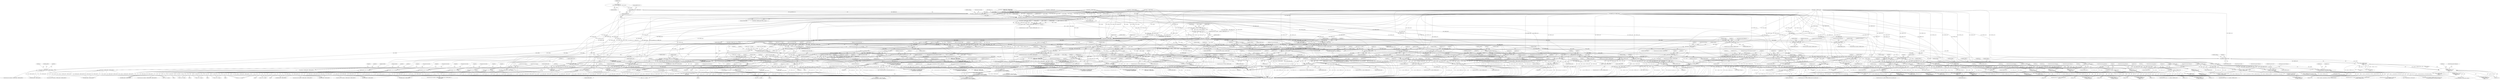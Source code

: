 digraph "0_qemu_30663fd26c0307e414622c7a8607fbc04f92ec14@array" {
"1000934" [label="(Call,pp_prefix[vex3 & 3] | PREFIX_VEX)"];
"1000784" [label="(Call,pp_prefix[4] = {\n                0, PREFIX_DATA, PREFIX_REPZ, PREFIX_REPNZ\n            })"];
"1000932" [label="(Call,prefixes |= pp_prefix[vex3 & 3] | PREFIX_VEX)"];
"1000954" [label="(Call,prefixes & PREFIX_DATA)"];
"1000962" [label="(Call,prefixes & PREFIX_ADR)"];
"1001007" [label="(Call,s->prefix = prefixes)"];
"1001441" [label="(Call,s->prefix & PREFIX_LOCK)"];
"1001440" [label="(Call,!(s->prefix & PREFIX_LOCK))"];
"1001439" [label="(Call,!(s->prefix & PREFIX_LOCK)\n                || op != 2)"];
"1001483" [label="(Call,s->prefix & PREFIX_LOCK)"];
"1001532" [label="(Call,s->prefix & PREFIX_LOCK)"];
"1002745" [label="(Call,s->prefix & PREFIX_LOCK)"];
"1002846" [label="(Call,s->prefix & PREFIX_LOCK)"];
"1003015" [label="(Call,s->prefix & PREFIX_LOCK)"];
"1003014" [label="(Call,(s->prefix & PREFIX_LOCK) && parallel_cpus)"];
"1003046" [label="(Call,s->prefix & PREFIX_LOCK)"];
"1003045" [label="(Call,(s->prefix & PREFIX_LOCK) && parallel_cpus)"];
"1006921" [label="(Call,s->prefix & PREFIX_LOCK)"];
"1006920" [label="(Call,!(s->prefix & PREFIX_LOCK))"];
"1007097" [label="(Call,s->prefix & PREFIX_LOCK)"];
"1007061" [label="(Call,s->prefix & PREFIX_LOCK)"];
"1007060" [label="(Call,!(s->prefix & PREFIX_LOCK))"];
"1008746" [label="(Call,s->prefix & (PREFIX_LOCK | PREFIX_DATA\n                                 | PREFIX_REPZ | PREFIX_REPNZ))"];
"1008738" [label="(Call,(s->cpuid_ext_features & CPUID_EXT_XSAVE) == 0\n                || (s->prefix & (PREFIX_LOCK | PREFIX_DATA\n                                 | PREFIX_REPZ | PREFIX_REPNZ)))"];
"1008787" [label="(Call,s->prefix & (PREFIX_LOCK | PREFIX_DATA\n                                 | PREFIX_REPZ | PREFIX_REPNZ))"];
"1008779" [label="(Call,(s->cpuid_ext_features & CPUID_EXT_XSAVE) == 0\n                || (s->prefix & (PREFIX_LOCK | PREFIX_DATA\n                                 | PREFIX_REPZ | PREFIX_REPNZ)))"];
"1011754" [label="(Call,s->prefix & PREFIX_DATA)"];
"1005382" [label="(Call,prefixes & (PREFIX_REPZ | PREFIX_REPNZ))"];
"1005417" [label="(Call,prefixes & (PREFIX_REPZ | PREFIX_REPNZ))"];
"1005452" [label="(Call,prefixes & (PREFIX_REPZ | PREFIX_REPNZ))"];
"1005487" [label="(Call,prefixes & PREFIX_REPNZ)"];
"1005509" [label="(Call,prefixes & PREFIX_REPZ)"];
"1005543" [label="(Call,prefixes & PREFIX_REPNZ)"];
"1005565" [label="(Call,prefixes & PREFIX_REPZ)"];
"1005614" [label="(Call,svm_is_rep(prefixes))"];
"1005613" [label="(Call,svm_is_rep(prefixes) | 4)"];
"1005611" [label="(Call,SVM_IOIO_TYPE_MASK | svm_is_rep(prefixes) | 4)"];
"1005603" [label="(Call,gen_check_io(s, ot, pc_start - s->cs_base, \n                     SVM_IOIO_TYPE_MASK | svm_is_rep(prefixes) | 4))"];
"1005624" [label="(Call,gen_repz_ins(s, ot, pc_start - s->cs_base, s->pc - s->cs_base))"];
"1005641" [label="(Call,gen_ins(s, ot))"];
"1005653" [label="(Call,gen_jmp(s, s->pc - s->cs_base))"];
"1005618" [label="(Call,prefixes & (PREFIX_REPZ | PREFIX_REPNZ))"];
"1005684" [label="(Call,svm_is_rep(prefixes))"];
"1005683" [label="(Call,svm_is_rep(prefixes) | 4)"];
"1005675" [label="(Call,gen_check_io(s, ot, pc_start - s->cs_base,\n                     svm_is_rep(prefixes) | 4))"];
"1005694" [label="(Call,gen_repz_outs(s, ot, pc_start - s->cs_base, s->pc - s->cs_base))"];
"1005711" [label="(Call,gen_outs(s, ot))"];
"1005723" [label="(Call,gen_jmp(s, s->pc - s->cs_base))"];
"1005688" [label="(Call,prefixes & (PREFIX_REPZ | PREFIX_REPNZ))"];
"1005761" [label="(Call,svm_is_rep(prefixes))"];
"1005759" [label="(Call,SVM_IOIO_TYPE_MASK | svm_is_rep(prefixes))"];
"1005751" [label="(Call,gen_check_io(s, ot, pc_start - s->cs_base,\n                     SVM_IOIO_TYPE_MASK | svm_is_rep(prefixes)))"];
"1005776" [label="(Call,gen_helper_in_func(ot, cpu_T1, cpu_tmp2_i32))"];
"1005780" [label="(Call,gen_op_mov_reg_v(ot, R_EAX, cpu_T1))"];
"1005784" [label="(Call,gen_bpt_io(s, cpu_tmp2_i32, ot))"];
"1005798" [label="(Call,gen_jmp(s, s->pc - s->cs_base))"];
"1005834" [label="(Call,svm_is_rep(prefixes))"];
"1005826" [label="(Call,gen_check_io(s, ot, pc_start - s->cs_base,\n                     svm_is_rep(prefixes)))"];
"1005836" [label="(Call,gen_op_mov_v_reg(ot, cpu_T1, R_EAX))"];
"1005853" [label="(Call,tcg_gen_trunc_tl_i32(cpu_tmp3_i32, cpu_T1))"];
"1005856" [label="(Call,gen_helper_out_func(ot, cpu_tmp2_i32, cpu_tmp3_i32))"];
"1005860" [label="(Call,gen_bpt_io(s, cpu_tmp2_i32, ot))"];
"1005874" [label="(Call,gen_jmp(s, s->pc - s->cs_base))"];
"1005906" [label="(Call,svm_is_rep(prefixes))"];
"1005904" [label="(Call,SVM_IOIO_TYPE_MASK | svm_is_rep(prefixes))"];
"1005896" [label="(Call,gen_check_io(s, ot, pc_start - s->cs_base,\n                     SVM_IOIO_TYPE_MASK | svm_is_rep(prefixes)))"];
"1005921" [label="(Call,gen_helper_in_func(ot, cpu_T1, cpu_tmp2_i32))"];
"1005925" [label="(Call,gen_op_mov_reg_v(ot, R_EAX, cpu_T1))"];
"1005929" [label="(Call,gen_bpt_io(s, cpu_tmp2_i32, ot))"];
"1005943" [label="(Call,gen_jmp(s, s->pc - s->cs_base))"];
"1005973" [label="(Call,svm_is_rep(prefixes))"];
"1005965" [label="(Call,gen_check_io(s, ot, pc_start - s->cs_base,\n                     svm_is_rep(prefixes)))"];
"1005975" [label="(Call,gen_op_mov_v_reg(ot, cpu_T1, R_EAX))"];
"1005992" [label="(Call,tcg_gen_trunc_tl_i32(cpu_tmp3_i32, cpu_T1))"];
"1005995" [label="(Call,gen_helper_out_func(ot, cpu_tmp2_i32, cpu_tmp3_i32))"];
"1005999" [label="(Call,gen_bpt_io(s, cpu_tmp2_i32, ot))"];
"1006013" [label="(Call,gen_jmp(s, s->pc - s->cs_base))"];
"1007285" [label="(Call,prefixes & PREFIX_REPZ)"];
"1007284" [label="(Call,(prefixes & PREFIX_REPZ)\n            && (b & 1\n                ? s->cpuid_ext3_features & CPUID_EXT3_ABM\n                : s->cpuid_7_0_ebx_features & CPUID_7_0_EBX_BMI1))"];
"1007496" [label="(Call,prefixes & PREFIX_LOCK)"];
"1007507" [label="(Call,prefixes & PREFIX_REPZ)"];
"1009374" [label="(Call,prefixes & PREFIX_LOCK)"];
"1009399" [label="(Call,prefixes & PREFIX_LOCK)"];
"1010035" [label="(Call,prefixes & PREFIX_REPZ)"];
"1010045" [label="(Call,prefixes & PREFIX_LOCK)"];
"1010044" [label="(Call,(prefixes & PREFIX_LOCK)\n                    || s->aflag == MO_16)"];
"1010040" [label="(Call,reg >= 4\n                    || (prefixes & PREFIX_LOCK)\n                    || s->aflag == MO_16)"];
"1010065" [label="(Call,prefixes & PREFIX_REPNZ)"];
"1010075" [label="(Call,prefixes & PREFIX_LOCK)"];
"1010074" [label="(Call,(prefixes & PREFIX_LOCK)\n                    || s->aflag == MO_16)"];
"1010070" [label="(Call,reg >= 4\n                    || (prefixes & PREFIX_LOCK)\n                    || s->aflag == MO_16)"];
"1010104" [label="(Call,prefixes & PREFIX_DATA)"];
"1010139" [label="(Call,prefixes & PREFIX_LOCK)"];
"1010135" [label="(Call,reg2 >= 4 || (prefixes & PREFIX_LOCK))"];
"1010243" [label="(Call,prefixes & PREFIX_LOCK)"];
"1010242" [label="(Call,(prefixes & PREFIX_LOCK)\n                    || s->aflag == MO_16\n                    || a.base < -1)"];
"1010238" [label="(Call,reg >= 4\n                    || (prefixes & PREFIX_LOCK)\n                    || s->aflag == MO_16\n                    || a.base < -1)"];
"1010402" [label="(Call,prefixes & PREFIX_REPZ)"];
"1010398" [label="(Call,mod != 3 && (prefixes & PREFIX_REPZ))"];
"1010412" [label="(Call,prefixes & PREFIX_LOCK)"];
"1010411" [label="(Call,(prefixes & PREFIX_LOCK)\n                    || s->aflag == MO_16)"];
"1010407" [label="(Call,reg >= 4\n                    || (prefixes & PREFIX_LOCK)\n                    || s->aflag == MO_16)"];
"1010497" [label="(Call,prefixes & PREFIX_REPNZ)"];
"1010507" [label="(Call,prefixes & PREFIX_LOCK)"];
"1010506" [label="(Call,(prefixes & PREFIX_LOCK)\n                    || s->aflag == MO_16)"];
"1010502" [label="(Call,reg >= 4\n                    || (prefixes & PREFIX_LOCK)\n                    || s->aflag == MO_16)"];
"1010527" [label="(Call,prefixes & PREFIX_DATA)"];
"1010562" [label="(Call,prefixes & PREFIX_LOCK)"];
"1010558" [label="(Call,reg2 >= 4 || (prefixes & PREFIX_LOCK))"];
"1010663" [label="(Call,prefixes & PREFIX_LOCK)"];
"1010662" [label="(Call,(prefixes & PREFIX_LOCK)\n                    || s->aflag == MO_16\n                    || a.base < -1)"];
"1010658" [label="(Call,reg >= 4\n                    || (prefixes & PREFIX_LOCK)\n                    || s->aflag == MO_16\n                    || a.base < -1)"];
"1010835" [label="(Call,prefixes & PREFIX_LOCK)"];
"1010834" [label="(Call,(prefixes & PREFIX_LOCK) && (reg == 0) &&\n                (s->cpuid_ext3_features & CPUID_EXT3_CR8LEG))"];
"1011584" [label="(Call,prefixes & PREFIX_DATA)"];
"1011596" [label="(Call,prefixes & PREFIX_LOCK)"];
"1011589" [label="(Call,!(s->cpuid_7_0_ebx_features & CPUID_7_0_EBX_PCOMMIT)\n                    || (prefixes & PREFIX_LOCK))"];
"1011611" [label="(Call,prefixes & PREFIX_LOCK)"];
"1011604" [label="(Call,!(s->cpuid_features & CPUID_SSE)\n                || (prefixes & PREFIX_LOCK))"];
"1011719" [label="(Call,prefixes & (PREFIX_REPZ | PREFIX_LOCK | PREFIX_REPNZ))"];
"1011718" [label="(Call,(prefixes & (PREFIX_REPZ | PREFIX_LOCK | PREFIX_REPNZ)) !=\n             PREFIX_REPZ)"];
"1008752" [label="(Call,PREFIX_DATA\n                                 | PREFIX_REPZ | PREFIX_REPNZ)"];
"1008750" [label="(Call,PREFIX_LOCK | PREFIX_DATA\n                                 | PREFIX_REPZ | PREFIX_REPNZ)"];
"1008793" [label="(Call,PREFIX_DATA\n                                 | PREFIX_REPZ | PREFIX_REPNZ)"];
"1008791" [label="(Call,PREFIX_LOCK | PREFIX_DATA\n                                 | PREFIX_REPZ | PREFIX_REPNZ)"];
"1000975" [label="(Call,prefixes & PREFIX_DATA)"];
"1000974" [label="(Call,(prefixes & PREFIX_DATA) != 0)"];
"1000970" [label="(Call,s->code32 ^ ((prefixes & PREFIX_DATA) != 0))"];
"1000989" [label="(Call,s->code32 ^ ((prefixes & PREFIX_ADR) != 0))"];
"1000994" [label="(Call,prefixes & PREFIX_ADR)"];
"1000993" [label="(Call,(prefixes & PREFIX_ADR) != 0)"];
"1011612" [label="(Identifier,prefixes)"];
"1000977" [label="(Identifier,PREFIX_DATA)"];
"1010421" [label="(ControlStructure,goto illegal_op;)"];
"1005389" [label="(Identifier,s)"];
"1005899" [label="(Call,pc_start - s->cs_base)"];
"1005943" [label="(Call,gen_jmp(s, s->pc - s->cs_base))"];
"1007065" [label="(Identifier,PREFIX_LOCK)"];
"1005683" [label="(Call,svm_is_rep(prefixes) | 4)"];
"1010135" [label="(Call,reg2 >= 4 || (prefixes & PREFIX_LOCK))"];
"1000990" [label="(Call,s->code32)"];
"1010526" [label="(ControlStructure,if (prefixes & PREFIX_DATA))"];
"1010564" [label="(Identifier,PREFIX_LOCK)"];
"1003016" [label="(Call,s->prefix)"];
"1010139" [label="(Call,prefixes & PREFIX_LOCK)"];
"1005800" [label="(Call,s->pc - s->cs_base)"];
"1010417" [label="(Identifier,s)"];
"1003050" [label="(Identifier,PREFIX_LOCK)"];
"1007496" [label="(Call,prefixes & PREFIX_LOCK)"];
"1003045" [label="(Call,(s->prefix & PREFIX_LOCK) && parallel_cpus)"];
"1005624" [label="(Call,gen_repz_ins(s, ot, pc_start - s->cs_base, s->pc - s->cs_base))"];
"1002881" [label="(Identifier,mod)"];
"1010665" [label="(Identifier,PREFIX_LOCK)"];
"1005632" [label="(Call,s->pc - s->cs_base)"];
"1008750" [label="(Call,PREFIX_LOCK | PREFIX_DATA\n                                 | PREFIX_REPZ | PREFIX_REPNZ)"];
"1005542" [label="(ControlStructure,if (prefixes & PREFIX_REPNZ))"];
"1011720" [label="(Identifier,prefixes)"];
"1010111" [label="(Identifier,reg)"];
"1000818" [label="(Call,PREFIX_LOCK | PREFIX_DATA)"];
"1001483" [label="(Call,s->prefix & PREFIX_LOCK)"];
"1005532" [label="(Identifier,s)"];
"1005975" [label="(Call,gen_op_mov_v_reg(ot, cpu_T1, R_EAX))"];
"1010398" [label="(Call,mod != 3 && (prefixes & PREFIX_REPZ))"];
"1006014" [label="(Identifier,s)"];
"1005722" [label="(Block,)"];
"1010657" [label="(ControlStructure,if (reg >= 4\n                    || (prefixes & PREFIX_LOCK)\n                    || s->aflag == MO_16\n                    || a.base < -1))"];
"1007498" [label="(Identifier,PREFIX_LOCK)"];
"1005930" [label="(Identifier,s)"];
"1000971" [label="(Call,s->code32)"];
"1001484" [label="(Call,s->prefix)"];
"1011600" [label="(ControlStructure,goto illegal_op;)"];
"1008753" [label="(Identifier,PREFIX_DATA)"];
"1011718" [label="(Call,(prefixes & (PREFIX_REPZ | PREFIX_LOCK | PREFIX_REPNZ)) !=\n             PREFIX_REPZ)"];
"1008739" [label="(Call,(s->cpuid_ext_features & CPUID_EXT_XSAVE) == 0)"];
"1010509" [label="(Identifier,PREFIX_LOCK)"];
"1010840" [label="(Identifier,reg)"];
"1005912" [label="(Identifier,s)"];
"1010518" [label="(Identifier,env)"];
"1006013" [label="(Call,gen_jmp(s, s->pc - s->cs_base))"];
"1000816" [label="(Call,PREFIX_REPNZ\n                            | PREFIX_LOCK | PREFIX_DATA)"];
"1007078" [label="(JumpTarget,bt_op:)"];
"1005767" [label="(Identifier,s)"];
"1011596" [label="(Call,prefixes & PREFIX_LOCK)"];
"1009373" [label="(ControlStructure,if (prefixes & PREFIX_LOCK))"];
"1005544" [label="(Identifier,prefixes)"];
"1005588" [label="(Identifier,s)"];
"1010227" [label="(Identifier,mod)"];
"1005835" [label="(Identifier,prefixes)"];
"1005754" [label="(Call,pc_start - s->cs_base)"];
"1005861" [label="(Identifier,s)"];
"1011840" [label="(MethodReturn,static target_ulong)"];
"1010501" [label="(ControlStructure,if (reg >= 4\n                    || (prefixes & PREFIX_LOCK)\n                    || s->aflag == MO_16))"];
"1000994" [label="(Call,prefixes & PREFIX_ADR)"];
"1010040" [label="(Call,reg >= 4\n                    || (prefixes & PREFIX_LOCK)\n                    || s->aflag == MO_16)"];
"1010411" [label="(Call,(prefixes & PREFIX_LOCK)\n                    || s->aflag == MO_16)"];
"1008788" [label="(Call,s->prefix)"];
"1000941" [label="(ControlStructure,break;)"];
"1005759" [label="(Call,SVM_IOIO_TYPE_MASK | svm_is_rep(prefixes))"];
"1000785" [label="(Identifier,pp_prefix)"];
"1000789" [label="(Identifier,vex2)"];
"1005688" [label="(Call,prefixes & (PREFIX_REPZ | PREFIX_REPNZ))"];
"1005926" [label="(Identifier,ot)"];
"1001439" [label="(Call,!(s->prefix & PREFIX_LOCK)\n                || op != 2)"];
"1003020" [label="(Identifier,parallel_cpus)"];
"1005488" [label="(Identifier,prefixes)"];
"1005381" [label="(ControlStructure,if (prefixes & (PREFIX_REPZ | PREFIX_REPNZ)))"];
"1003015" [label="(Call,s->prefix & PREFIX_LOCK)"];
"1007285" [label="(Call,prefixes & PREFIX_REPZ)"];
"1005510" [label="(Identifier,prefixes)"];
"1005906" [label="(Call,svm_is_rep(prefixes))"];
"1009401" [label="(Identifier,PREFIX_LOCK)"];
"1001445" [label="(Identifier,PREFIX_LOCK)"];
"1010510" [label="(Call,s->aflag == MO_16)"];
"1005627" [label="(Call,pc_start - s->cs_base)"];
"1010852" [label="(Identifier,reg)"];
"1008793" [label="(Call,PREFIX_DATA\n                                 | PREFIX_REPZ | PREFIX_REPNZ)"];
"1010077" [label="(Identifier,PREFIX_LOCK)"];
"1010516" [label="(ControlStructure,goto illegal_op;)"];
"1003054" [label="(Identifier,cpu_env)"];
"1010238" [label="(Call,reg >= 4\n                    || (prefixes & PREFIX_LOCK)\n                    || s->aflag == MO_16\n                    || a.base < -1)"];
"1008780" [label="(Call,(s->cpuid_ext_features & CPUID_EXT_XSAVE) == 0)"];
"1005921" [label="(Call,gen_helper_in_func(ot, cpu_T1, cpu_tmp2_i32))"];
"1010528" [label="(Identifier,prefixes)"];
"1008787" [label="(Call,s->prefix & (PREFIX_LOCK | PREFIX_DATA\n                                 | PREFIX_REPZ | PREFIX_REPNZ))"];
"1009380" [label="(Identifier,cpu_tmp2_i32)"];
"1008746" [label="(Call,s->prefix & (PREFIX_LOCK | PREFIX_DATA\n                                 | PREFIX_REPZ | PREFIX_REPNZ))"];
"1000932" [label="(Call,prefixes |= pp_prefix[vex3 & 3] | PREFIX_VEX)"];
"1011766" [label="(Identifier,ot)"];
"1006922" [label="(Call,s->prefix)"];
"1000997" [label="(Literal,0)"];
"1010050" [label="(Identifier,s)"];
"1005796" [label="(Block,)"];
"1007509" [label="(Identifier,PREFIX_REPZ)"];
"1005994" [label="(Identifier,cpu_T1)"];
"1010044" [label="(Call,(prefixes & PREFIX_LOCK)\n                    || s->aflag == MO_16)"];
"1005993" [label="(Identifier,cpu_tmp3_i32)"];
"1000969" [label="(ControlStructure,if (s->code32 ^ ((prefixes & PREFIX_DATA) != 0)))"];
"1006007" [label="(Identifier,s)"];
"1007508" [label="(Identifier,prefixes)"];
"1005898" [label="(Identifier,ot)"];
"1005687" [label="(ControlStructure,if (prefixes & (PREFIX_REPZ | PREFIX_REPNZ)))"];
"1010076" [label="(Identifier,prefixes)"];
"1005868" [label="(Identifier,s)"];
"1002850" [label="(Identifier,PREFIX_LOCK)"];
"1005603" [label="(Call,gen_check_io(s, ot, pc_start - s->cs_base, \n                     SVM_IOIO_TYPE_MASK | svm_is_rep(prefixes) | 4))"];
"1005593" [label="(Call,ot = mo_b_d32(b, dflag))"];
"1010048" [label="(Call,s->aflag == MO_16)"];
"1000935" [label="(Call,pp_prefix[vex3 & 3])"];
"1010259" [label="(ControlStructure,goto illegal_op;)"];
"1005798" [label="(Call,gen_jmp(s, s->pc - s->cs_base))"];
"1000782" [label="(Block,)"];
"1010666" [label="(Call,s->aflag == MO_16\n                    || a.base < -1)"];
"1000986" [label="(Identifier,dflag)"];
"1001491" [label="(Identifier,mod)"];
"1005489" [label="(Identifier,PREFIX_REPNZ)"];
"1005904" [label="(Call,SVM_IOIO_TYPE_MASK | svm_is_rep(prefixes))"];
"1001482" [label="(ControlStructure,if (s->prefix & PREFIX_LOCK))"];
"1010834" [label="(Call,(prefixes & PREFIX_LOCK) && (reg == 0) &&\n                (s->cpuid_ext3_features & CPUID_EXT3_CR8LEG))"];
"1006920" [label="(Call,!(s->prefix & PREFIX_LOCK))"];
"1002752" [label="(Identifier,cpu_T1)"];
"1011726" [label="(Identifier,PREFIX_REPZ)"];
"1005487" [label="(Call,prefixes & PREFIX_REPNZ)"];
"1005678" [label="(Call,pc_start - s->cs_base)"];
"1005834" [label="(Call,svm_is_rep(prefixes))"];
"1005762" [label="(Identifier,prefixes)"];
"1000594" [label="(Call,prefixes = 0)"];
"1005945" [label="(Call,s->pc - s->cs_base)"];
"1000784" [label="(Call,pp_prefix[4] = {\n                0, PREFIX_DATA, PREFIX_REPZ, PREFIX_REPNZ\n            })"];
"1007104" [label="(Identifier,op)"];
"1005619" [label="(Identifier,prefixes)"];
"1011605" [label="(Call,!(s->cpuid_features & CPUID_SSE))"];
"1009399" [label="(Call,prefixes & PREFIX_LOCK)"];
"1007512" [label="(Identifier,s)"];
"1010496" [label="(ControlStructure,if (prefixes & PREFIX_REPNZ))"];
"1007288" [label="(Call,b & 1\n                ? s->cpuid_ext3_features & CPUID_EXT3_ABM\n                : s->cpuid_7_0_ebx_features & CPUID_7_0_EBX_BMI1)"];
"1005998" [label="(Identifier,cpu_tmp3_i32)"];
"1005424" [label="(Identifier,s)"];
"1010497" [label="(Call,prefixes & PREFIX_REPNZ)"];
"1010835" [label="(Call,prefixes & PREFIX_LOCK)"];
"1010527" [label="(Call,prefixes & PREFIX_DATA)"];
"1001025" [label="(Block,)"];
"1009405" [label="(Identifier,cpu_tmp1_i64)"];
"1005922" [label="(Identifier,ot)"];
"1001545" [label="(Identifier,mod)"];
"1003023" [label="(Identifier,cpu_env)"];
"1005886" [label="(Call,ot = mo_b_d32(b, dflag))"];
"1010036" [label="(Identifier,prefixes)"];
"1005897" [label="(Identifier,s)"];
"1000814" [label="(Call,PREFIX_REPZ | PREFIX_REPNZ\n                            | PREFIX_LOCK | PREFIX_DATA)"];
"1006921" [label="(Call,s->prefix & PREFIX_LOCK)"];
"1005923" [label="(Identifier,cpu_T1)"];
"1000976" [label="(Identifier,prefixes)"];
"1010664" [label="(Identifier,prefixes)"];
"1010424" [label="(Identifier,a)"];
"1010244" [label="(Identifier,prefixes)"];
"1010506" [label="(Call,(prefixes & PREFIX_LOCK)\n                    || s->aflag == MO_16)"];
"1006011" [label="(Block,)"];
"1010406" [label="(ControlStructure,if (reg >= 4\n                    || (prefixes & PREFIX_LOCK)\n                    || s->aflag == MO_16))"];
"1010662" [label="(Call,(prefixes & PREFIX_LOCK)\n                    || s->aflag == MO_16\n                    || a.base < -1)"];
"1005419" [label="(Call,PREFIX_REPZ | PREFIX_REPNZ)"];
"1005787" [label="(Identifier,ot)"];
"1005751" [label="(Call,gen_check_io(s, ot, pc_start - s->cs_base,\n                     SVM_IOIO_TYPE_MASK | svm_is_rep(prefixes)))"];
"1010404" [label="(Identifier,PREFIX_REPZ)"];
"1001451" [label="(Identifier,s)"];
"1002746" [label="(Call,s->prefix)"];
"1005799" [label="(Identifier,s)"];
"1008754" [label="(Call,PREFIX_REPZ | PREFIX_REPNZ)"];
"1005718" [label="(Identifier,s)"];
"1005875" [label="(Identifier,s)"];
"1007286" [label="(Identifier,prefixes)"];
"1011597" [label="(Identifier,prefixes)"];
"1005976" [label="(Identifier,ot)"];
"1010134" [label="(ControlStructure,if (reg2 >= 4 || (prefixes & PREFIX_LOCK)))"];
"1005782" [label="(Identifier,R_EAX)"];
"1005855" [label="(Identifier,cpu_T1)"];
"1005925" [label="(Call,gen_op_mov_reg_v(ot, R_EAX, cpu_T1))"];
"1007305" [label="(Identifier,size)"];
"1009374" [label="(Call,prefixes & PREFIX_LOCK)"];
"1001011" [label="(Identifier,prefixes)"];
"1000955" [label="(Identifier,prefixes)"];
"1010559" [label="(Call,reg2 >= 4)"];
"1001446" [label="(Call,op != 2)"];
"1005611" [label="(Call,SVM_IOIO_TYPE_MASK | svm_is_rep(prefixes) | 4)"];
"1005566" [label="(Identifier,prefixes)"];
"1005618" [label="(Call,prefixes & (PREFIX_REPZ | PREFIX_REPNZ))"];
"1005967" [label="(Identifier,ot)"];
"1001462" [label="(Identifier,op)"];
"1005509" [label="(Call,prefixes & PREFIX_REPZ)"];
"1005928" [label="(Identifier,cpu_T1)"];
"1005677" [label="(Identifier,ot)"];
"1005780" [label="(Call,gen_op_mov_reg_v(ot, R_EAX, cpu_T1))"];
"1010237" [label="(ControlStructure,if (reg >= 4\n                    || (prefixes & PREFIX_LOCK)\n                    || s->aflag == MO_16\n                    || a.base < -1))"];
"1005844" [label="(Identifier,s)"];
"1010397" [label="(ControlStructure,if (mod != 3 && (prefixes & PREFIX_REPZ)))"];
"1011717" [label="(ControlStructure,if ((prefixes & (PREFIX_REPZ | PREFIX_LOCK | PREFIX_REPNZ)) !=\n             PREFIX_REPZ))"];
"1005836" [label="(Call,gen_op_mov_v_reg(ot, cpu_T1, R_EAX))"];
"1010041" [label="(Call,reg >= 4)"];
"1010534" [label="(Identifier,reg)"];
"1010070" [label="(Call,reg >= 4\n                    || (prefixes & PREFIX_LOCK)\n                    || s->aflag == MO_16)"];
"1011761" [label="(Identifier,ot)"];
"1005615" [label="(Identifier,prefixes)"];
"1005785" [label="(Identifier,s)"];
"1010087" [label="(Identifier,notu)"];
"1010415" [label="(Call,s->aflag == MO_16)"];
"1010504" [label="(Identifier,reg)"];
"1005451" [label="(ControlStructure,if (prefixes & (PREFIX_REPZ | PREFIX_REPNZ)))"];
"1005570" [label="(Identifier,s)"];
"1010557" [label="(ControlStructure,if (reg2 >= 4 || (prefixes & PREFIX_LOCK)))"];
"1007068" [label="(Identifier,s)"];
"1010034" [label="(ControlStructure,if (prefixes & PREFIX_REPZ))"];
"1010403" [label="(Identifier,prefixes)"];
"1010683" [label="(Identifier,a)"];
"1008752" [label="(Call,PREFIX_DATA\n                                 | PREFIX_REPZ | PREFIX_REPNZ)"];
"1005643" [label="(Identifier,ot)"];
"1010075" [label="(Call,prefixes & PREFIX_LOCK)"];
"1010679" [label="(ControlStructure,goto illegal_op;)"];
"1008778" [label="(ControlStructure,if ((s->cpuid_ext_features & CPUID_EXT_XSAVE) == 0\n                || (s->prefix & (PREFIX_LOCK | PREFIX_DATA\n                                 | PREFIX_REPZ | PREFIX_REPNZ))))"];
"1011719" [label="(Call,prefixes & (PREFIX_REPZ | PREFIX_LOCK | PREFIX_REPNZ))"];
"1010106" [label="(Identifier,PREFIX_DATA)"];
"1005723" [label="(Call,gen_jmp(s, s->pc - s->cs_base))"];
"1010035" [label="(Call,prefixes & PREFIX_REPZ)"];
"1000993" [label="(Call,(prefixes & PREFIX_ADR) != 0)"];
"1005995" [label="(Call,gen_helper_out_func(ot, cpu_tmp2_i32, cpu_tmp3_i32))"];
"1005545" [label="(Identifier,PREFIX_REPNZ)"];
"1010507" [label="(Call,prefixes & PREFIX_LOCK)"];
"1001511" [label="(Identifier,cpu_T0)"];
"1006939" [label="(Identifier,val)"];
"1008751" [label="(Identifier,PREFIX_LOCK)"];
"1005617" [label="(ControlStructure,if (prefixes & (PREFIX_REPZ | PREFIX_REPNZ)))"];
"1010147" [label="(Identifier,s)"];
"1010562" [label="(Call,prefixes & PREFIX_LOCK)"];
"1005702" [label="(Call,s->pc - s->cs_base)"];
"1005640" [label="(Block,)"];
"1005827" [label="(Identifier,s)"];
"1005857" [label="(Identifier,ot)"];
"1010065" [label="(Call,prefixes & PREFIX_REPNZ)"];
"1010402" [label="(Call,prefixes & PREFIX_REPZ)"];
"1010647" [label="(Identifier,mod)"];
"1010047" [label="(Identifier,PREFIX_LOCK)"];
"1005543" [label="(Call,prefixes & PREFIX_REPNZ)"];
"1005606" [label="(Call,pc_start - s->cs_base)"];
"1007342" [label="(Identifier,cpu_cc_dst)"];
"1011601" [label="(ControlStructure,break;)"];
"1011727" [label="(ControlStructure,goto illegal_op;)"];
"1005856" [label="(Call,gen_helper_out_func(ot, cpu_tmp2_i32, cpu_tmp3_i32))"];
"1000970" [label="(Call,s->code32 ^ ((prefixes & PREFIX_DATA) != 0))"];
"1005642" [label="(Identifier,s)"];
"1006001" [label="(Identifier,cpu_tmp2_i32)"];
"1010245" [label="(Identifier,PREFIX_LOCK)"];
"1005735" [label="(Call,ot = mo_b_d32(b, dflag))"];
"1010039" [label="(ControlStructure,if (reg >= 4\n                    || (prefixes & PREFIX_LOCK)\n                    || s->aflag == MO_16))"];
"1007059" [label="(ControlStructure,if (!(s->prefix & PREFIX_LOCK)))"];
"1005929" [label="(Call,gen_bpt_io(s, cpu_tmp2_i32, ot))"];
"1001000" [label="(Identifier,aflag)"];
"1005452" [label="(Call,prefixes & (PREFIX_REPZ | PREFIX_REPNZ))"];
"1010056" [label="(Identifier,env)"];
"1000957" [label="(Identifier,MO_16)"];
"1002768" [label="(Identifier,s)"];
"1000978" [label="(Literal,0)"];
"1005777" [label="(Identifier,ot)"];
"1005860" [label="(Call,gen_bpt_io(s, cpu_tmp2_i32, ot))"];
"1005626" [label="(Identifier,ot)"];
"1005441" [label="(Identifier,s)"];
"1010512" [label="(Identifier,s)"];
"1000943" [label="(Call,CODE64(s))"];
"1009376" [label="(Identifier,PREFIX_LOCK)"];
"1011721" [label="(Call,PREFIX_REPZ | PREFIX_LOCK | PREFIX_REPNZ)"];
"1010054" [label="(ControlStructure,goto illegal_op;)"];
"1000965" [label="(Identifier,MO_32)"];
"1011611" [label="(Call,prefixes & PREFIX_LOCK)"];
"1005548" [label="(Identifier,s)"];
"1005614" [label="(Call,svm_is_rep(prefixes))"];
"1011590" [label="(Call,!(s->cpuid_7_0_ebx_features & CPUID_7_0_EBX_PCOMMIT))"];
"1002847" [label="(Call,s->prefix)"];
"1010263" [label="(Identifier,a)"];
"1011585" [label="(Identifier,prefixes)"];
"1005712" [label="(Identifier,s)"];
"1000664" [label="(Call,prefixes |= PREFIX_REPZ)"];
"1003051" [label="(Identifier,parallel_cpus)"];
"1008803" [label="(Identifier,s)"];
"1008747" [label="(Call,s->prefix)"];
"1002845" [label="(ControlStructure,if (s->prefix & PREFIX_LOCK))"];
"1005996" [label="(Identifier,ot)"];
"1005783" [label="(Identifier,cpu_T1)"];
"1002854" [label="(Identifier,mod)"];
"1005662" [label="(ControlStructure,break;)"];
"1005761" [label="(Call,svm_is_rep(prefixes))"];
"1009378" [label="(ControlStructure,goto illegal_op;)"];
"1007507" [label="(Call,prefixes & PREFIX_REPZ)"];
"1007503" [label="(Identifier,s)"];
"1005654" [label="(Identifier,s)"];
"1005999" [label="(Call,gen_bpt_io(s, cpu_tmp2_i32, ot))"];
"1003028" [label="(Identifier,cpu_env)"];
"1010105" [label="(Identifier,prefixes)"];
"1010502" [label="(Call,reg >= 4\n                    || (prefixes & PREFIX_LOCK)\n                    || s->aflag == MO_16)"];
"1005859" [label="(Identifier,cpu_tmp3_i32)"];
"1010669" [label="(Identifier,s)"];
"1006002" [label="(Identifier,ot)"];
"1010143" [label="(ControlStructure,goto illegal_op;)"];
"1010498" [label="(Identifier,prefixes)"];
"1005853" [label="(Call,tcg_gen_trunc_tl_i32(cpu_tmp3_i32, cpu_T1))"];
"1005883" [label="(ControlStructure,break;)"];
"1005689" [label="(Identifier,prefixes)"];
"1010246" [label="(Call,s->aflag == MO_16\n                    || a.base < -1)"];
"1010072" [label="(Identifier,reg)"];
"1005907" [label="(Identifier,prefixes)"];
"1010067" [label="(Identifier,PREFIX_REPNZ)"];
"1010499" [label="(Identifier,PREFIX_REPNZ)"];
"1005454" [label="(Call,PREFIX_REPZ | PREFIX_REPNZ)"];
"1005613" [label="(Call,svm_is_rep(prefixes) | 4)"];
"1005837" [label="(Identifier,ot)"];
"1011754" [label="(Call,s->prefix & PREFIX_DATA)"];
"1000964" [label="(Identifier,PREFIX_ADR)"];
"1007532" [label="(ControlStructure,break;)"];
"1005696" [label="(Identifier,ot)"];
"1005713" [label="(Identifier,ot)"];
"1010663" [label="(Call,prefixes & PREFIX_LOCK)"];
"1005511" [label="(Identifier,PREFIX_REPZ)"];
"1010037" [label="(Identifier,PREFIX_REPZ)"];
"1005989" [label="(Call,tcg_gen_trunc_tl_i32(cpu_tmp2_i32, cpu_T0))"];
"1010136" [label="(Call,reg2 >= 4)"];
"1005641" [label="(Call,gen_ins(s, ot))"];
"1001531" [label="(ControlStructure,if (s->prefix & PREFIX_LOCK))"];
"1007060" [label="(Call,!(s->prefix & PREFIX_LOCK))"];
"1010658" [label="(Call,reg >= 4\n                    || (prefixes & PREFIX_LOCK)\n                    || s->aflag == MO_16\n                    || a.base < -1)"];
"1005652" [label="(Block,)"];
"1011758" [label="(Identifier,PREFIX_DATA)"];
"1000721" [label="(Call,prefixes |= PREFIX_DATA)"];
"1003019" [label="(Identifier,PREFIX_LOCK)"];
"1005685" [label="(Identifier,prefixes)"];
"1001007" [label="(Call,s->prefix = prefixes)"];
"1001440" [label="(Call,!(s->prefix & PREFIX_LOCK))"];
"1011732" [label="(Identifier,s)"];
"1010104" [label="(Call,prefixes & PREFIX_DATA)"];
"1000934" [label="(Call,pp_prefix[vex3 & 3] | PREFIX_VEX)"];
"1007097" [label="(Call,s->prefix & PREFIX_LOCK)"];
"1005476" [label="(Identifier,s)"];
"1007283" [label="(ControlStructure,if ((prefixes & PREFIX_REPZ)\n            && (b & 1\n                ? s->cpuid_ext3_features & CPUID_EXT3_ABM\n                : s->cpuid_7_0_ebx_features & CPUID_7_0_EBX_BMI1)))"];
"1000995" [label="(Identifier,prefixes)"];
"1008760" [label="(Identifier,cpu_tmp2_i32)"];
"1005693" [label="(Block,)"];
"1010046" [label="(Identifier,prefixes)"];
"1010529" [label="(Identifier,PREFIX_DATA)"];
"1000975" [label="(Call,prefixes & PREFIX_DATA)"];
"1010042" [label="(Identifier,reg)"];
"1005623" [label="(Block,)"];
"1006928" [label="(Identifier,s)"];
"1003046" [label="(Call,s->prefix & PREFIX_LOCK)"];
"1005932" [label="(Identifier,ot)"];
"1009375" [label="(Identifier,prefixes)"];
"1005863" [label="(Identifier,ot)"];
"1005955" [label="(Call,ot = mo_b_d32(b, dflag))"];
"1005872" [label="(Block,)"];
"1005753" [label="(Identifier,ot)"];
"1005829" [label="(Call,pc_start - s->cs_base)"];
"1005416" [label="(ControlStructure,if (prefixes & (PREFIX_REPZ | PREFIX_REPNZ)))"];
"1005453" [label="(Identifier,prefixes)"];
"1007500" [label="(ControlStructure,goto illegal_op;)"];
"1005781" [label="(Identifier,ot)"];
"1005931" [label="(Identifier,cpu_tmp2_i32)"];
"1007287" [label="(Identifier,PREFIX_REPZ)"];
"1007495" [label="(ControlStructure,if (prefixes & PREFIX_LOCK))"];
"1005977" [label="(Identifier,cpu_T1)"];
"1010399" [label="(Call,mod != 3)"];
"1010508" [label="(Identifier,prefixes)"];
"1000774" [label="(Call,s->code32 && !s->vm86)"];
"1000981" [label="(Identifier,dflag)"];
"1005778" [label="(Identifier,cpu_T1)"];
"1005665" [label="(Call,ot = mo_b_d32(b, dflag))"];
"1005966" [label="(Identifier,s)"];
"1005776" [label="(Call,gen_helper_in_func(ot, cpu_T1, cpu_tmp2_i32))"];
"1000674" [label="(Call,prefixes |= PREFIX_LOCK)"];
"1008779" [label="(Call,(s->cpuid_ext_features & CPUID_EXT_XSAVE) == 0\n                || (s->prefix & (PREFIX_LOCK | PREFIX_DATA\n                                 | PREFIX_REPZ | PREFIX_REPNZ)))"];
"1005968" [label="(Call,pc_start - s->cs_base)"];
"1010503" [label="(Call,reg >= 4)"];
"1000989" [label="(Call,s->code32 ^ ((prefixes & PREFIX_ADR) != 0))"];
"1003014" [label="(Call,(s->prefix & PREFIX_LOCK) && parallel_cpus)"];
"1005924" [label="(Identifier,cpu_tmp2_i32)"];
"1005807" [label="(ControlStructure,break;)"];
"1003047" [label="(Call,s->prefix)"];
"1005784" [label="(Call,gen_bpt_io(s, cpu_tmp2_i32, ot))"];
"1005653" [label="(Call,gen_jmp(s, s->pc - s->cs_base))"];
"1007284" [label="(Call,(prefixes & PREFIX_REPZ)\n            && (b & 1\n                ? s->cpuid_ext3_features & CPUID_EXT3_ABM\n                : s->cpuid_7_0_ebx_features & CPUID_7_0_EBX_BMI1))"];
"1005690" [label="(Call,PREFIX_REPZ | PREFIX_REPNZ)"];
"1007497" [label="(Identifier,prefixes)"];
"1000565" [label="(MethodParameterIn,DisasContext *s)"];
"1010407" [label="(Call,reg >= 4\n                    || (prefixes & PREFIX_LOCK)\n                    || s->aflag == MO_16)"];
"1001487" [label="(Identifier,PREFIX_LOCK)"];
"1011753" [label="(ControlStructure,if (s->prefix & PREFIX_DATA))"];
"1005927" [label="(Identifier,R_EAX)"];
"1001005" [label="(Identifier,aflag)"];
"1003044" [label="(ControlStructure,if ((s->prefix & PREFIX_LOCK) && parallel_cpus))"];
"1005944" [label="(Identifier,s)"];
"1005810" [label="(Call,ot = mo_b_d32(b, dflag))"];
"1007098" [label="(Call,s->prefix)"];
"1005896" [label="(Call,gen_check_io(s, ot, pc_start - s->cs_base,\n                     SVM_IOIO_TYPE_MASK | svm_is_rep(prefixes)))"];
"1005695" [label="(Identifier,s)"];
"1006919" [label="(ControlStructure,if (!(s->prefix & PREFIX_LOCK)))"];
"1011589" [label="(Call,!(s->cpuid_7_0_ebx_features & CPUID_7_0_EBX_PCOMMIT)\n                    || (prefixes & PREFIX_LOCK))"];
"1008737" [label="(ControlStructure,if ((s->cpuid_ext_features & CPUID_EXT_XSAVE) == 0\n                || (s->prefix & (PREFIX_LOCK | PREFIX_DATA\n                                 | PREFIX_REPZ | PREFIX_REPNZ))))"];
"1006015" [label="(Call,s->pc - s->cs_base)"];
"1005616" [label="(Literal,4)"];
"1005711" [label="(Call,gen_outs(s, ot))"];
"1008758" [label="(ControlStructure,goto illegal_op;)"];
"1000812" [label="(Call,prefixes & (PREFIX_REPZ | PREFIX_REPNZ\n                            | PREFIX_LOCK | PREFIX_DATA))"];
"1005965" [label="(Call,gen_check_io(s, ot, pc_start - s->cs_base,\n                     svm_is_rep(prefixes)))"];
"1005779" [label="(Identifier,cpu_tmp2_i32)"];
"1005648" [label="(Identifier,s)"];
"1005732" [label="(ControlStructure,break;)"];
"1005760" [label="(Identifier,SVM_IOIO_TYPE_MASK)"];
"1009403" [label="(ControlStructure,goto illegal_op;)"];
"1011584" [label="(Call,prefixes & PREFIX_DATA)"];
"1009398" [label="(ControlStructure,if (prefixes & PREFIX_LOCK))"];
"1010833" [label="(ControlStructure,if ((prefixes & PREFIX_LOCK) && (reg == 0) &&\n                (s->cpuid_ext3_features & CPUID_EXT3_CR8LEG)))"];
"1006925" [label="(Identifier,PREFIX_LOCK)"];
"1005724" [label="(Identifier,s)"];
"1007290" [label="(Identifier,b)"];
"1010849" [label="(Identifier,reg)"];
"1010838" [label="(Call,(reg == 0) &&\n                (s->cpuid_ext3_features & CPUID_EXT3_CR8LEG))"];
"1002846" [label="(Call,s->prefix & PREFIX_LOCK)"];
"1008795" [label="(Call,PREFIX_REPZ | PREFIX_REPNZ)"];
"1008794" [label="(Identifier,PREFIX_DATA)"];
"1010141" [label="(Identifier,PREFIX_LOCK)"];
"1005941" [label="(Block,)"];
"1008799" [label="(ControlStructure,goto illegal_op;)"];
"1011755" [label="(Call,s->prefix)"];
"1005459" [label="(Identifier,s)"];
"1005625" [label="(Identifier,s)"];
"1005854" [label="(Identifier,cpu_tmp3_i32)"];
"1010243" [label="(Call,prefixes & PREFIX_LOCK)"];
"1005567" [label="(Identifier,PREFIX_REPZ)"];
"1000726" [label="(Call,prefixes |= PREFIX_ADR)"];
"1008791" [label="(Call,PREFIX_LOCK | PREFIX_DATA\n                                 | PREFIX_REPZ | PREFIX_REPNZ)"];
"1005612" [label="(Identifier,SVM_IOIO_TYPE_MASK)"];
"1007506" [label="(ControlStructure,if (prefixes & PREFIX_REPZ))"];
"1009400" [label="(Identifier,prefixes)"];
"1005564" [label="(ControlStructure,if (prefixes & PREFIX_REPZ))"];
"1011602" [label="(JumpTarget,0xff:)"];
"1000956" [label="(Identifier,PREFIX_DATA)"];
"1002745" [label="(Call,s->prefix & PREFIX_LOCK)"];
"1000958" [label="(Identifier,MO_32)"];
"1001447" [label="(Identifier,op)"];
"1010239" [label="(Call,reg >= 4)"];
"1010084" [label="(ControlStructure,goto illegal_op;)"];
"1000669" [label="(Call,prefixes |= PREFIX_REPNZ)"];
"1007160" [label="(Identifier,cpu_tmp4)"];
"1005694" [label="(Call,gen_repz_outs(s, ot, pc_start - s->cs_base, s->pc - s->cs_base))"];
"1010409" [label="(Identifier,reg)"];
"1005773" [label="(Call,tcg_gen_movi_i32(cpu_tmp2_i32, val))"];
"1005604" [label="(Identifier,s)"];
"1001014" [label="(Identifier,s)"];
"1010242" [label="(Call,(prefixes & PREFIX_LOCK)\n                    || s->aflag == MO_16\n                    || a.base < -1)"];
"1007062" [label="(Call,s->prefix)"];
"1005620" [label="(Call,PREFIX_REPZ | PREFIX_REPNZ)"];
"1011588" [label="(ControlStructure,if (!(s->cpuid_7_0_ebx_features & CPUID_7_0_EBX_PCOMMIT)\n                    || (prefixes & PREFIX_LOCK)))"];
"1000962" [label="(Call,prefixes & PREFIX_ADR)"];
"1000940" [label="(Identifier,PREFIX_VEX)"];
"1001533" [label="(Call,s->prefix)"];
"1011603" [label="(ControlStructure,if (!(s->cpuid_features & CPUID_SSE)\n                || (prefixes & PREFIX_LOCK)))"];
"1005839" [label="(Identifier,R_EAX)"];
"1005514" [label="(Identifier,s)"];
"1001008" [label="(Call,s->prefix)"];
"1011604" [label="(Call,!(s->cpuid_features & CPUID_SSE)\n                || (prefixes & PREFIX_LOCK))"];
"1005874" [label="(Call,gen_jmp(s, s->pc - s->cs_base))"];
"1011598" [label="(Identifier,PREFIX_LOCK)"];
"1000966" [label="(Identifier,MO_64)"];
"1005838" [label="(Identifier,cpu_T1)"];
"1005382" [label="(Call,prefixes & (PREFIX_REPZ | PREFIX_REPNZ))"];
"1007101" [label="(Identifier,PREFIX_LOCK)"];
"1006022" [label="(ControlStructure,break;)"];
"1010570" [label="(Identifier,s)"];
"1005792" [label="(Identifier,s)"];
"1005983" [label="(Identifier,s)"];
"1005978" [label="(Identifier,R_EAX)"];
"1000933" [label="(Identifier,prefixes)"];
"1005973" [label="(Call,svm_is_rep(prefixes))"];
"1005565" [label="(Call,prefixes & PREFIX_REPZ)"];
"1010069" [label="(ControlStructure,if (reg >= 4\n                    || (prefixes & PREFIX_LOCK)\n                    || s->aflag == MO_16))"];
"1007292" [label="(Call,s->cpuid_ext3_features & CPUID_EXT3_ABM)"];
"1010563" [label="(Identifier,prefixes)"];
"1010412" [label="(Call,prefixes & PREFIX_LOCK)"];
"1010045" [label="(Call,prefixes & PREFIX_LOCK)"];
"1000961" [label="(Call,prefixes & PREFIX_ADR ? MO_32 : MO_64)"];
"1005418" [label="(Identifier,prefixes)"];
"1007297" [label="(Call,s->cpuid_7_0_ebx_features & CPUID_7_0_EBX_BMI1)"];
"1011615" [label="(ControlStructure,goto illegal_op;)"];
"1005406" [label="(Identifier,s)"];
"1005850" [label="(Call,tcg_gen_movi_i32(cpu_tmp2_i32, val))"];
"1007061" [label="(Call,s->prefix & PREFIX_LOCK)"];
"1005862" [label="(Identifier,cpu_tmp2_i32)"];
"1002744" [label="(ControlStructure,if (s->prefix & PREFIX_LOCK))"];
"1011618" [label="(Identifier,TCG_MO_ST_ST)"];
"1005383" [label="(Identifier,prefixes)"];
"1005676" [label="(Identifier,s)"];
"1001532" [label="(Call,s->prefix & PREFIX_LOCK)"];
"1005974" [label="(Identifier,prefixes)"];
"1005686" [label="(Literal,4)"];
"1000963" [label="(Identifier,prefixes)"];
"1010837" [label="(Identifier,PREFIX_LOCK)"];
"1005752" [label="(Identifier,s)"];
"1005918" [label="(Call,tcg_gen_trunc_tl_i32(cpu_tmp2_i32, cpu_T0))"];
"1010413" [label="(Identifier,prefixes)"];
"1010558" [label="(Call,reg2 >= 4 || (prefixes & PREFIX_LOCK))"];
"1000996" [label="(Identifier,PREFIX_ADR)"];
"1000567" [label="(Block,)"];
"1000988" [label="(ControlStructure,if (s->code32 ^ ((prefixes & PREFIX_ADR) != 0)))"];
"1003013" [label="(ControlStructure,if ((s->prefix & PREFIX_LOCK) && parallel_cpus))"];
"1001536" [label="(Identifier,PREFIX_LOCK)"];
"1005710" [label="(Block,)"];
"1003059" [label="(Identifier,cpu_env)"];
"1005492" [label="(Identifier,s)"];
"1005417" [label="(Call,prefixes & (PREFIX_REPZ | PREFIX_REPNZ))"];
"1005508" [label="(ControlStructure,if (prefixes & PREFIX_REPZ))"];
"1010249" [label="(Identifier,s)"];
"1000974" [label="(Call,(prefixes & PREFIX_DATA) != 0)"];
"1005826" [label="(Call,gen_check_io(s, ot, pc_start - s->cs_base,\n                     svm_is_rep(prefixes)))"];
"1005937" [label="(Identifier,s)"];
"1001442" [label="(Call,s->prefix)"];
"1011613" [label="(Identifier,PREFIX_LOCK)"];
"1005605" [label="(Identifier,ot)"];
"1011586" [label="(Identifier,PREFIX_DATA)"];
"1011593" [label="(Identifier,s)"];
"1006000" [label="(Identifier,s)"];
"1011583" [label="(ControlStructure,if (prefixes & PREFIX_DATA))"];
"1001441" [label="(Call,s->prefix & PREFIX_LOCK)"];
"1010064" [label="(ControlStructure,if (prefixes & PREFIX_REPNZ))"];
"1010103" [label="(ControlStructure,if (prefixes & PREFIX_DATA))"];
"1005684" [label="(Call,svm_is_rep(prefixes))"];
"1008738" [label="(Call,(s->cpuid_ext_features & CPUID_EXT_XSAVE) == 0\n                || (s->prefix & (PREFIX_LOCK | PREFIX_DATA\n                                 | PREFIX_REPZ | PREFIX_REPNZ)))"];
"1005905" [label="(Identifier,SVM_IOIO_TYPE_MASK)"];
"1010414" [label="(Identifier,PREFIX_LOCK)"];
"1005876" [label="(Call,s->pc - s->cs_base)"];
"1001438" [label="(ControlStructure,if (!(s->prefix & PREFIX_LOCK)\n                || op != 2))"];
"1005786" [label="(Identifier,cpu_tmp2_i32)"];
"1005725" [label="(Call,s->pc - s->cs_base)"];
"1005992" [label="(Call,tcg_gen_trunc_tl_i32(cpu_tmp3_i32, cpu_T1))"];
"1002749" [label="(Identifier,PREFIX_LOCK)"];
"1007096" [label="(ControlStructure,if (s->prefix & PREFIX_LOCK))"];
"1005655" [label="(Call,s->pc - s->cs_base)"];
"1005486" [label="(ControlStructure,if (prefixes & PREFIX_REPNZ))"];
"1000954" [label="(Call,prefixes & PREFIX_DATA)"];
"1000953" [label="(Call,prefixes & PREFIX_DATA ? MO_16 : MO_32)"];
"1005384" [label="(Call,PREFIX_REPZ | PREFIX_REPNZ)"];
"1010074" [label="(Call,(prefixes & PREFIX_LOCK)\n                    || s->aflag == MO_16)"];
"1010078" [label="(Call,s->aflag == MO_16)"];
"1010566" [label="(ControlStructure,goto illegal_op;)"];
"1005697" [label="(Call,pc_start - s->cs_base)"];
"1005997" [label="(Identifier,cpu_tmp2_i32)"];
"1001608" [label="(Identifier,cpu_T0)"];
"1008792" [label="(Identifier,PREFIX_LOCK)"];
"1010659" [label="(Call,reg >= 4)"];
"1005952" [label="(ControlStructure,break;)"];
"1010071" [label="(Call,reg >= 4)"];
"1010080" [label="(Identifier,s)"];
"1010140" [label="(Identifier,prefixes)"];
"1005675" [label="(Call,gen_check_io(s, ot, pc_start - s->cs_base,\n                     svm_is_rep(prefixes) | 4))"];
"1010066" [label="(Identifier,prefixes)"];
"1005858" [label="(Identifier,cpu_tmp2_i32)"];
"1010408" [label="(Call,reg >= 4)"];
"1005828" [label="(Identifier,ot)"];
"1010836" [label="(Identifier,prefixes)"];
"1000934" -> "1000932"  [label="AST: "];
"1000934" -> "1000940"  [label="CFG: "];
"1000935" -> "1000934"  [label="AST: "];
"1000940" -> "1000934"  [label="AST: "];
"1000932" -> "1000934"  [label="CFG: "];
"1000934" -> "1011840"  [label="DDG: pp_prefix[vex3 & 3]"];
"1000934" -> "1011840"  [label="DDG: PREFIX_VEX"];
"1000934" -> "1000932"  [label="DDG: pp_prefix[vex3 & 3]"];
"1000934" -> "1000932"  [label="DDG: PREFIX_VEX"];
"1000784" -> "1000934"  [label="DDG: pp_prefix"];
"1000784" -> "1000782"  [label="AST: "];
"1000784" -> "1000785"  [label="CFG: "];
"1000785" -> "1000784"  [label="AST: "];
"1000789" -> "1000784"  [label="CFG: "];
"1000784" -> "1011840"  [label="DDG: pp_prefix"];
"1000932" -> "1000782"  [label="AST: "];
"1000933" -> "1000932"  [label="AST: "];
"1000941" -> "1000932"  [label="CFG: "];
"1000932" -> "1011840"  [label="DDG: pp_prefix[vex3 & 3] | PREFIX_VEX"];
"1000932" -> "1011840"  [label="DDG: prefixes |= pp_prefix[vex3 & 3] | PREFIX_VEX"];
"1000594" -> "1000932"  [label="DDG: prefixes"];
"1000726" -> "1000932"  [label="DDG: prefixes"];
"1000674" -> "1000932"  [label="DDG: prefixes"];
"1000669" -> "1000932"  [label="DDG: prefixes"];
"1000812" -> "1000932"  [label="DDG: prefixes"];
"1000664" -> "1000932"  [label="DDG: prefixes"];
"1000721" -> "1000932"  [label="DDG: prefixes"];
"1000932" -> "1000954"  [label="DDG: prefixes"];
"1000932" -> "1000962"  [label="DDG: prefixes"];
"1000932" -> "1000975"  [label="DDG: prefixes"];
"1000954" -> "1000953"  [label="AST: "];
"1000954" -> "1000956"  [label="CFG: "];
"1000955" -> "1000954"  [label="AST: "];
"1000956" -> "1000954"  [label="AST: "];
"1000957" -> "1000954"  [label="CFG: "];
"1000958" -> "1000954"  [label="CFG: "];
"1000954" -> "1011840"  [label="DDG: PREFIX_DATA"];
"1000594" -> "1000954"  [label="DDG: prefixes"];
"1000726" -> "1000954"  [label="DDG: prefixes"];
"1000674" -> "1000954"  [label="DDG: prefixes"];
"1000669" -> "1000954"  [label="DDG: prefixes"];
"1000812" -> "1000954"  [label="DDG: prefixes"];
"1000664" -> "1000954"  [label="DDG: prefixes"];
"1000721" -> "1000954"  [label="DDG: prefixes"];
"1000721" -> "1000954"  [label="DDG: PREFIX_DATA"];
"1000818" -> "1000954"  [label="DDG: PREFIX_DATA"];
"1000954" -> "1000962"  [label="DDG: prefixes"];
"1000954" -> "1008752"  [label="DDG: PREFIX_DATA"];
"1000954" -> "1008793"  [label="DDG: PREFIX_DATA"];
"1000954" -> "1010104"  [label="DDG: PREFIX_DATA"];
"1000954" -> "1010527"  [label="DDG: PREFIX_DATA"];
"1000954" -> "1011584"  [label="DDG: PREFIX_DATA"];
"1000954" -> "1011754"  [label="DDG: PREFIX_DATA"];
"1000962" -> "1000961"  [label="AST: "];
"1000962" -> "1000964"  [label="CFG: "];
"1000963" -> "1000962"  [label="AST: "];
"1000964" -> "1000962"  [label="AST: "];
"1000965" -> "1000962"  [label="CFG: "];
"1000966" -> "1000962"  [label="CFG: "];
"1000962" -> "1011840"  [label="DDG: PREFIX_ADR"];
"1000594" -> "1000962"  [label="DDG: prefixes"];
"1000726" -> "1000962"  [label="DDG: prefixes"];
"1000726" -> "1000962"  [label="DDG: PREFIX_ADR"];
"1000674" -> "1000962"  [label="DDG: prefixes"];
"1000669" -> "1000962"  [label="DDG: prefixes"];
"1000812" -> "1000962"  [label="DDG: prefixes"];
"1000664" -> "1000962"  [label="DDG: prefixes"];
"1000721" -> "1000962"  [label="DDG: prefixes"];
"1000962" -> "1001007"  [label="DDG: prefixes"];
"1000962" -> "1005382"  [label="DDG: prefixes"];
"1000962" -> "1005417"  [label="DDG: prefixes"];
"1000962" -> "1005452"  [label="DDG: prefixes"];
"1000962" -> "1005487"  [label="DDG: prefixes"];
"1000962" -> "1005543"  [label="DDG: prefixes"];
"1000962" -> "1005614"  [label="DDG: prefixes"];
"1000962" -> "1005684"  [label="DDG: prefixes"];
"1000962" -> "1005761"  [label="DDG: prefixes"];
"1000962" -> "1005834"  [label="DDG: prefixes"];
"1000962" -> "1005906"  [label="DDG: prefixes"];
"1000962" -> "1005973"  [label="DDG: prefixes"];
"1000962" -> "1007285"  [label="DDG: prefixes"];
"1000962" -> "1007496"  [label="DDG: prefixes"];
"1000962" -> "1009374"  [label="DDG: prefixes"];
"1000962" -> "1009399"  [label="DDG: prefixes"];
"1000962" -> "1010035"  [label="DDG: prefixes"];
"1000962" -> "1010402"  [label="DDG: prefixes"];
"1000962" -> "1010412"  [label="DDG: prefixes"];
"1000962" -> "1010497"  [label="DDG: prefixes"];
"1000962" -> "1010835"  [label="DDG: prefixes"];
"1000962" -> "1011584"  [label="DDG: prefixes"];
"1000962" -> "1011719"  [label="DDG: prefixes"];
"1001007" -> "1000567"  [label="AST: "];
"1001007" -> "1001011"  [label="CFG: "];
"1001008" -> "1001007"  [label="AST: "];
"1001011" -> "1001007"  [label="AST: "];
"1001014" -> "1001007"  [label="CFG: "];
"1001007" -> "1011840"  [label="DDG: s->prefix"];
"1001007" -> "1011840"  [label="DDG: prefixes"];
"1000994" -> "1001007"  [label="DDG: prefixes"];
"1001007" -> "1001441"  [label="DDG: s->prefix"];
"1001007" -> "1001483"  [label="DDG: s->prefix"];
"1001007" -> "1001532"  [label="DDG: s->prefix"];
"1001007" -> "1002745"  [label="DDG: s->prefix"];
"1001007" -> "1002846"  [label="DDG: s->prefix"];
"1001007" -> "1003015"  [label="DDG: s->prefix"];
"1001007" -> "1003046"  [label="DDG: s->prefix"];
"1001007" -> "1006921"  [label="DDG: s->prefix"];
"1001007" -> "1007061"  [label="DDG: s->prefix"];
"1001007" -> "1007097"  [label="DDG: s->prefix"];
"1001007" -> "1008746"  [label="DDG: s->prefix"];
"1001007" -> "1008787"  [label="DDG: s->prefix"];
"1001007" -> "1011754"  [label="DDG: s->prefix"];
"1001441" -> "1001440"  [label="AST: "];
"1001441" -> "1001445"  [label="CFG: "];
"1001442" -> "1001441"  [label="AST: "];
"1001445" -> "1001441"  [label="AST: "];
"1001440" -> "1001441"  [label="CFG: "];
"1001441" -> "1011840"  [label="DDG: PREFIX_LOCK"];
"1001441" -> "1011840"  [label="DDG: s->prefix"];
"1001441" -> "1001440"  [label="DDG: s->prefix"];
"1001441" -> "1001440"  [label="DDG: PREFIX_LOCK"];
"1000674" -> "1001441"  [label="DDG: PREFIX_LOCK"];
"1000818" -> "1001441"  [label="DDG: PREFIX_LOCK"];
"1001441" -> "1001483"  [label="DDG: s->prefix"];
"1001441" -> "1001483"  [label="DDG: PREFIX_LOCK"];
"1001441" -> "1001532"  [label="DDG: s->prefix"];
"1001441" -> "1001532"  [label="DDG: PREFIX_LOCK"];
"1001440" -> "1001439"  [label="AST: "];
"1001447" -> "1001440"  [label="CFG: "];
"1001439" -> "1001440"  [label="CFG: "];
"1001440" -> "1011840"  [label="DDG: s->prefix & PREFIX_LOCK"];
"1001440" -> "1001439"  [label="DDG: s->prefix & PREFIX_LOCK"];
"1001439" -> "1001438"  [label="AST: "];
"1001439" -> "1001446"  [label="CFG: "];
"1001446" -> "1001439"  [label="AST: "];
"1001451" -> "1001439"  [label="CFG: "];
"1001462" -> "1001439"  [label="CFG: "];
"1001439" -> "1011840"  [label="DDG: !(s->prefix & PREFIX_LOCK)\n                || op != 2"];
"1001439" -> "1011840"  [label="DDG: !(s->prefix & PREFIX_LOCK)"];
"1001439" -> "1011840"  [label="DDG: op != 2"];
"1001446" -> "1001439"  [label="DDG: op"];
"1001446" -> "1001439"  [label="DDG: 2"];
"1001483" -> "1001482"  [label="AST: "];
"1001483" -> "1001487"  [label="CFG: "];
"1001484" -> "1001483"  [label="AST: "];
"1001487" -> "1001483"  [label="AST: "];
"1001491" -> "1001483"  [label="CFG: "];
"1001511" -> "1001483"  [label="CFG: "];
"1001483" -> "1011840"  [label="DDG: PREFIX_LOCK"];
"1001483" -> "1011840"  [label="DDG: s->prefix & PREFIX_LOCK"];
"1001483" -> "1011840"  [label="DDG: s->prefix"];
"1000674" -> "1001483"  [label="DDG: PREFIX_LOCK"];
"1000818" -> "1001483"  [label="DDG: PREFIX_LOCK"];
"1001532" -> "1001531"  [label="AST: "];
"1001532" -> "1001536"  [label="CFG: "];
"1001533" -> "1001532"  [label="AST: "];
"1001536" -> "1001532"  [label="AST: "];
"1001545" -> "1001532"  [label="CFG: "];
"1001608" -> "1001532"  [label="CFG: "];
"1001532" -> "1011840"  [label="DDG: s->prefix & PREFIX_LOCK"];
"1001532" -> "1011840"  [label="DDG: PREFIX_LOCK"];
"1001532" -> "1011840"  [label="DDG: s->prefix"];
"1000674" -> "1001532"  [label="DDG: PREFIX_LOCK"];
"1000818" -> "1001532"  [label="DDG: PREFIX_LOCK"];
"1002745" -> "1002744"  [label="AST: "];
"1002745" -> "1002749"  [label="CFG: "];
"1002746" -> "1002745"  [label="AST: "];
"1002749" -> "1002745"  [label="AST: "];
"1002752" -> "1002745"  [label="CFG: "];
"1002768" -> "1002745"  [label="CFG: "];
"1002745" -> "1011840"  [label="DDG: s->prefix & PREFIX_LOCK"];
"1002745" -> "1011840"  [label="DDG: PREFIX_LOCK"];
"1002745" -> "1011840"  [label="DDG: s->prefix"];
"1000674" -> "1002745"  [label="DDG: PREFIX_LOCK"];
"1000818" -> "1002745"  [label="DDG: PREFIX_LOCK"];
"1002846" -> "1002845"  [label="AST: "];
"1002846" -> "1002850"  [label="CFG: "];
"1002847" -> "1002846"  [label="AST: "];
"1002850" -> "1002846"  [label="AST: "];
"1002854" -> "1002846"  [label="CFG: "];
"1002881" -> "1002846"  [label="CFG: "];
"1002846" -> "1011840"  [label="DDG: s->prefix"];
"1002846" -> "1011840"  [label="DDG: PREFIX_LOCK"];
"1002846" -> "1011840"  [label="DDG: s->prefix & PREFIX_LOCK"];
"1000674" -> "1002846"  [label="DDG: PREFIX_LOCK"];
"1000818" -> "1002846"  [label="DDG: PREFIX_LOCK"];
"1003015" -> "1003014"  [label="AST: "];
"1003015" -> "1003019"  [label="CFG: "];
"1003016" -> "1003015"  [label="AST: "];
"1003019" -> "1003015"  [label="AST: "];
"1003020" -> "1003015"  [label="CFG: "];
"1003014" -> "1003015"  [label="CFG: "];
"1003015" -> "1011840"  [label="DDG: PREFIX_LOCK"];
"1003015" -> "1011840"  [label="DDG: s->prefix"];
"1003015" -> "1003014"  [label="DDG: s->prefix"];
"1003015" -> "1003014"  [label="DDG: PREFIX_LOCK"];
"1000674" -> "1003015"  [label="DDG: PREFIX_LOCK"];
"1000818" -> "1003015"  [label="DDG: PREFIX_LOCK"];
"1003014" -> "1003013"  [label="AST: "];
"1003014" -> "1003020"  [label="CFG: "];
"1003020" -> "1003014"  [label="AST: "];
"1003023" -> "1003014"  [label="CFG: "];
"1003028" -> "1003014"  [label="CFG: "];
"1003014" -> "1011840"  [label="DDG: parallel_cpus"];
"1003014" -> "1011840"  [label="DDG: (s->prefix & PREFIX_LOCK) && parallel_cpus"];
"1003014" -> "1011840"  [label="DDG: s->prefix & PREFIX_LOCK"];
"1003046" -> "1003045"  [label="AST: "];
"1003046" -> "1003050"  [label="CFG: "];
"1003047" -> "1003046"  [label="AST: "];
"1003050" -> "1003046"  [label="AST: "];
"1003051" -> "1003046"  [label="CFG: "];
"1003045" -> "1003046"  [label="CFG: "];
"1003046" -> "1011840"  [label="DDG: s->prefix"];
"1003046" -> "1011840"  [label="DDG: PREFIX_LOCK"];
"1003046" -> "1003045"  [label="DDG: s->prefix"];
"1003046" -> "1003045"  [label="DDG: PREFIX_LOCK"];
"1000674" -> "1003046"  [label="DDG: PREFIX_LOCK"];
"1000818" -> "1003046"  [label="DDG: PREFIX_LOCK"];
"1003045" -> "1003044"  [label="AST: "];
"1003045" -> "1003051"  [label="CFG: "];
"1003051" -> "1003045"  [label="AST: "];
"1003054" -> "1003045"  [label="CFG: "];
"1003059" -> "1003045"  [label="CFG: "];
"1003045" -> "1011840"  [label="DDG: s->prefix & PREFIX_LOCK"];
"1003045" -> "1011840"  [label="DDG: parallel_cpus"];
"1003045" -> "1011840"  [label="DDG: (s->prefix & PREFIX_LOCK) && parallel_cpus"];
"1006921" -> "1006920"  [label="AST: "];
"1006921" -> "1006925"  [label="CFG: "];
"1006922" -> "1006921"  [label="AST: "];
"1006925" -> "1006921"  [label="AST: "];
"1006920" -> "1006921"  [label="CFG: "];
"1006921" -> "1011840"  [label="DDG: PREFIX_LOCK"];
"1006921" -> "1011840"  [label="DDG: s->prefix"];
"1006921" -> "1006920"  [label="DDG: s->prefix"];
"1006921" -> "1006920"  [label="DDG: PREFIX_LOCK"];
"1000674" -> "1006921"  [label="DDG: PREFIX_LOCK"];
"1000818" -> "1006921"  [label="DDG: PREFIX_LOCK"];
"1006921" -> "1007097"  [label="DDG: s->prefix"];
"1006921" -> "1007097"  [label="DDG: PREFIX_LOCK"];
"1006920" -> "1006919"  [label="AST: "];
"1006928" -> "1006920"  [label="CFG: "];
"1006939" -> "1006920"  [label="CFG: "];
"1006920" -> "1011840"  [label="DDG: s->prefix & PREFIX_LOCK"];
"1006920" -> "1011840"  [label="DDG: !(s->prefix & PREFIX_LOCK)"];
"1007097" -> "1007096"  [label="AST: "];
"1007097" -> "1007101"  [label="CFG: "];
"1007098" -> "1007097"  [label="AST: "];
"1007101" -> "1007097"  [label="AST: "];
"1007104" -> "1007097"  [label="CFG: "];
"1007160" -> "1007097"  [label="CFG: "];
"1007097" -> "1011840"  [label="DDG: s->prefix & PREFIX_LOCK"];
"1007097" -> "1011840"  [label="DDG: s->prefix"];
"1007097" -> "1011840"  [label="DDG: PREFIX_LOCK"];
"1007061" -> "1007097"  [label="DDG: s->prefix"];
"1007061" -> "1007097"  [label="DDG: PREFIX_LOCK"];
"1000674" -> "1007097"  [label="DDG: PREFIX_LOCK"];
"1000818" -> "1007097"  [label="DDG: PREFIX_LOCK"];
"1007061" -> "1007060"  [label="AST: "];
"1007061" -> "1007065"  [label="CFG: "];
"1007062" -> "1007061"  [label="AST: "];
"1007065" -> "1007061"  [label="AST: "];
"1007060" -> "1007061"  [label="CFG: "];
"1007061" -> "1007060"  [label="DDG: s->prefix"];
"1007061" -> "1007060"  [label="DDG: PREFIX_LOCK"];
"1000674" -> "1007061"  [label="DDG: PREFIX_LOCK"];
"1000818" -> "1007061"  [label="DDG: PREFIX_LOCK"];
"1007060" -> "1007059"  [label="AST: "];
"1007068" -> "1007060"  [label="CFG: "];
"1007078" -> "1007060"  [label="CFG: "];
"1007060" -> "1011840"  [label="DDG: !(s->prefix & PREFIX_LOCK)"];
"1008746" -> "1008738"  [label="AST: "];
"1008746" -> "1008750"  [label="CFG: "];
"1008747" -> "1008746"  [label="AST: "];
"1008750" -> "1008746"  [label="AST: "];
"1008738" -> "1008746"  [label="CFG: "];
"1008746" -> "1011840"  [label="DDG: PREFIX_LOCK | PREFIX_DATA\n                                 | PREFIX_REPZ | PREFIX_REPNZ"];
"1008746" -> "1011840"  [label="DDG: s->prefix"];
"1008746" -> "1008738"  [label="DDG: s->prefix"];
"1008746" -> "1008738"  [label="DDG: PREFIX_LOCK | PREFIX_DATA\n                                 | PREFIX_REPZ | PREFIX_REPNZ"];
"1008750" -> "1008746"  [label="DDG: PREFIX_LOCK"];
"1008750" -> "1008746"  [label="DDG: PREFIX_DATA\n                                 | PREFIX_REPZ | PREFIX_REPNZ"];
"1008738" -> "1008737"  [label="AST: "];
"1008738" -> "1008739"  [label="CFG: "];
"1008739" -> "1008738"  [label="AST: "];
"1008758" -> "1008738"  [label="CFG: "];
"1008760" -> "1008738"  [label="CFG: "];
"1008738" -> "1011840"  [label="DDG: (s->cpuid_ext_features & CPUID_EXT_XSAVE) == 0"];
"1008738" -> "1011840"  [label="DDG: (s->cpuid_ext_features & CPUID_EXT_XSAVE) == 0\n                || (s->prefix & (PREFIX_LOCK | PREFIX_DATA\n                                 | PREFIX_REPZ | PREFIX_REPNZ))"];
"1008738" -> "1011840"  [label="DDG: s->prefix & (PREFIX_LOCK | PREFIX_DATA\n                                 | PREFIX_REPZ | PREFIX_REPNZ)"];
"1008739" -> "1008738"  [label="DDG: s->cpuid_ext_features & CPUID_EXT_XSAVE"];
"1008739" -> "1008738"  [label="DDG: 0"];
"1008787" -> "1008779"  [label="AST: "];
"1008787" -> "1008791"  [label="CFG: "];
"1008788" -> "1008787"  [label="AST: "];
"1008791" -> "1008787"  [label="AST: "];
"1008779" -> "1008787"  [label="CFG: "];
"1008787" -> "1011840"  [label="DDG: s->prefix"];
"1008787" -> "1011840"  [label="DDG: PREFIX_LOCK | PREFIX_DATA\n                                 | PREFIX_REPZ | PREFIX_REPNZ"];
"1008787" -> "1008779"  [label="DDG: s->prefix"];
"1008787" -> "1008779"  [label="DDG: PREFIX_LOCK | PREFIX_DATA\n                                 | PREFIX_REPZ | PREFIX_REPNZ"];
"1008791" -> "1008787"  [label="DDG: PREFIX_LOCK"];
"1008791" -> "1008787"  [label="DDG: PREFIX_DATA\n                                 | PREFIX_REPZ | PREFIX_REPNZ"];
"1008779" -> "1008778"  [label="AST: "];
"1008779" -> "1008780"  [label="CFG: "];
"1008780" -> "1008779"  [label="AST: "];
"1008799" -> "1008779"  [label="CFG: "];
"1008803" -> "1008779"  [label="CFG: "];
"1008779" -> "1011840"  [label="DDG: (s->cpuid_ext_features & CPUID_EXT_XSAVE) == 0"];
"1008779" -> "1011840"  [label="DDG: (s->cpuid_ext_features & CPUID_EXT_XSAVE) == 0\n                || (s->prefix & (PREFIX_LOCK | PREFIX_DATA\n                                 | PREFIX_REPZ | PREFIX_REPNZ))"];
"1008779" -> "1011840"  [label="DDG: s->prefix & (PREFIX_LOCK | PREFIX_DATA\n                                 | PREFIX_REPZ | PREFIX_REPNZ)"];
"1008780" -> "1008779"  [label="DDG: s->cpuid_ext_features & CPUID_EXT_XSAVE"];
"1008780" -> "1008779"  [label="DDG: 0"];
"1011754" -> "1011753"  [label="AST: "];
"1011754" -> "1011758"  [label="CFG: "];
"1011755" -> "1011754"  [label="AST: "];
"1011758" -> "1011754"  [label="AST: "];
"1011761" -> "1011754"  [label="CFG: "];
"1011766" -> "1011754"  [label="CFG: "];
"1011754" -> "1011840"  [label="DDG: s->prefix"];
"1011754" -> "1011840"  [label="DDG: PREFIX_DATA"];
"1011754" -> "1011840"  [label="DDG: s->prefix & PREFIX_DATA"];
"1000818" -> "1011754"  [label="DDG: PREFIX_DATA"];
"1000975" -> "1011754"  [label="DDG: PREFIX_DATA"];
"1000721" -> "1011754"  [label="DDG: PREFIX_DATA"];
"1005382" -> "1005381"  [label="AST: "];
"1005382" -> "1005384"  [label="CFG: "];
"1005383" -> "1005382"  [label="AST: "];
"1005384" -> "1005382"  [label="AST: "];
"1005389" -> "1005382"  [label="CFG: "];
"1005406" -> "1005382"  [label="CFG: "];
"1005382" -> "1011840"  [label="DDG: PREFIX_REPZ | PREFIX_REPNZ"];
"1005382" -> "1011840"  [label="DDG: prefixes"];
"1005382" -> "1011840"  [label="DDG: prefixes & (PREFIX_REPZ | PREFIX_REPNZ)"];
"1000994" -> "1005382"  [label="DDG: prefixes"];
"1005384" -> "1005382"  [label="DDG: PREFIX_REPZ"];
"1005384" -> "1005382"  [label="DDG: PREFIX_REPNZ"];
"1005417" -> "1005416"  [label="AST: "];
"1005417" -> "1005419"  [label="CFG: "];
"1005418" -> "1005417"  [label="AST: "];
"1005419" -> "1005417"  [label="AST: "];
"1005424" -> "1005417"  [label="CFG: "];
"1005441" -> "1005417"  [label="CFG: "];
"1005417" -> "1011840"  [label="DDG: prefixes"];
"1005417" -> "1011840"  [label="DDG: PREFIX_REPZ | PREFIX_REPNZ"];
"1005417" -> "1011840"  [label="DDG: prefixes & (PREFIX_REPZ | PREFIX_REPNZ)"];
"1000994" -> "1005417"  [label="DDG: prefixes"];
"1005419" -> "1005417"  [label="DDG: PREFIX_REPZ"];
"1005419" -> "1005417"  [label="DDG: PREFIX_REPNZ"];
"1005452" -> "1005451"  [label="AST: "];
"1005452" -> "1005454"  [label="CFG: "];
"1005453" -> "1005452"  [label="AST: "];
"1005454" -> "1005452"  [label="AST: "];
"1005459" -> "1005452"  [label="CFG: "];
"1005476" -> "1005452"  [label="CFG: "];
"1005452" -> "1011840"  [label="DDG: PREFIX_REPZ | PREFIX_REPNZ"];
"1005452" -> "1011840"  [label="DDG: prefixes"];
"1005452" -> "1011840"  [label="DDG: prefixes & (PREFIX_REPZ | PREFIX_REPNZ)"];
"1000994" -> "1005452"  [label="DDG: prefixes"];
"1005454" -> "1005452"  [label="DDG: PREFIX_REPZ"];
"1005454" -> "1005452"  [label="DDG: PREFIX_REPNZ"];
"1005487" -> "1005486"  [label="AST: "];
"1005487" -> "1005489"  [label="CFG: "];
"1005488" -> "1005487"  [label="AST: "];
"1005489" -> "1005487"  [label="AST: "];
"1005492" -> "1005487"  [label="CFG: "];
"1005510" -> "1005487"  [label="CFG: "];
"1005487" -> "1011840"  [label="DDG: prefixes & PREFIX_REPNZ"];
"1005487" -> "1011840"  [label="DDG: PREFIX_REPNZ"];
"1005487" -> "1011840"  [label="DDG: prefixes"];
"1000994" -> "1005487"  [label="DDG: prefixes"];
"1000816" -> "1005487"  [label="DDG: PREFIX_REPNZ"];
"1000669" -> "1005487"  [label="DDG: PREFIX_REPNZ"];
"1005487" -> "1005509"  [label="DDG: prefixes"];
"1005509" -> "1005508"  [label="AST: "];
"1005509" -> "1005511"  [label="CFG: "];
"1005510" -> "1005509"  [label="AST: "];
"1005511" -> "1005509"  [label="AST: "];
"1005514" -> "1005509"  [label="CFG: "];
"1005532" -> "1005509"  [label="CFG: "];
"1005509" -> "1011840"  [label="DDG: prefixes & PREFIX_REPZ"];
"1005509" -> "1011840"  [label="DDG: prefixes"];
"1005509" -> "1011840"  [label="DDG: PREFIX_REPZ"];
"1000814" -> "1005509"  [label="DDG: PREFIX_REPZ"];
"1000664" -> "1005509"  [label="DDG: PREFIX_REPZ"];
"1005543" -> "1005542"  [label="AST: "];
"1005543" -> "1005545"  [label="CFG: "];
"1005544" -> "1005543"  [label="AST: "];
"1005545" -> "1005543"  [label="AST: "];
"1005548" -> "1005543"  [label="CFG: "];
"1005566" -> "1005543"  [label="CFG: "];
"1005543" -> "1011840"  [label="DDG: prefixes & PREFIX_REPNZ"];
"1005543" -> "1011840"  [label="DDG: PREFIX_REPNZ"];
"1005543" -> "1011840"  [label="DDG: prefixes"];
"1000994" -> "1005543"  [label="DDG: prefixes"];
"1000816" -> "1005543"  [label="DDG: PREFIX_REPNZ"];
"1000669" -> "1005543"  [label="DDG: PREFIX_REPNZ"];
"1005543" -> "1005565"  [label="DDG: prefixes"];
"1005565" -> "1005564"  [label="AST: "];
"1005565" -> "1005567"  [label="CFG: "];
"1005566" -> "1005565"  [label="AST: "];
"1005567" -> "1005565"  [label="AST: "];
"1005570" -> "1005565"  [label="CFG: "];
"1005588" -> "1005565"  [label="CFG: "];
"1005565" -> "1011840"  [label="DDG: prefixes"];
"1005565" -> "1011840"  [label="DDG: PREFIX_REPZ"];
"1005565" -> "1011840"  [label="DDG: prefixes & PREFIX_REPZ"];
"1000814" -> "1005565"  [label="DDG: PREFIX_REPZ"];
"1000664" -> "1005565"  [label="DDG: PREFIX_REPZ"];
"1005614" -> "1005613"  [label="AST: "];
"1005614" -> "1005615"  [label="CFG: "];
"1005615" -> "1005614"  [label="AST: "];
"1005616" -> "1005614"  [label="CFG: "];
"1005614" -> "1005613"  [label="DDG: prefixes"];
"1000994" -> "1005614"  [label="DDG: prefixes"];
"1005614" -> "1005618"  [label="DDG: prefixes"];
"1005613" -> "1005611"  [label="AST: "];
"1005613" -> "1005616"  [label="CFG: "];
"1005616" -> "1005613"  [label="AST: "];
"1005611" -> "1005613"  [label="CFG: "];
"1005613" -> "1011840"  [label="DDG: svm_is_rep(prefixes)"];
"1005613" -> "1005611"  [label="DDG: svm_is_rep(prefixes)"];
"1005613" -> "1005611"  [label="DDG: 4"];
"1005611" -> "1005603"  [label="AST: "];
"1005612" -> "1005611"  [label="AST: "];
"1005603" -> "1005611"  [label="CFG: "];
"1005611" -> "1011840"  [label="DDG: SVM_IOIO_TYPE_MASK"];
"1005611" -> "1011840"  [label="DDG: svm_is_rep(prefixes) | 4"];
"1005611" -> "1005603"  [label="DDG: SVM_IOIO_TYPE_MASK"];
"1005611" -> "1005603"  [label="DDG: svm_is_rep(prefixes) | 4"];
"1005603" -> "1001025"  [label="AST: "];
"1005604" -> "1005603"  [label="AST: "];
"1005605" -> "1005603"  [label="AST: "];
"1005606" -> "1005603"  [label="AST: "];
"1005619" -> "1005603"  [label="CFG: "];
"1005603" -> "1011840"  [label="DDG: gen_check_io(s, ot, pc_start - s->cs_base, \n                     SVM_IOIO_TYPE_MASK | svm_is_rep(prefixes) | 4)"];
"1005603" -> "1011840"  [label="DDG: SVM_IOIO_TYPE_MASK | svm_is_rep(prefixes) | 4"];
"1005603" -> "1011840"  [label="DDG: pc_start - s->cs_base"];
"1000943" -> "1005603"  [label="DDG: s"];
"1000565" -> "1005603"  [label="DDG: s"];
"1005593" -> "1005603"  [label="DDG: ot"];
"1005606" -> "1005603"  [label="DDG: pc_start"];
"1005606" -> "1005603"  [label="DDG: s->cs_base"];
"1005603" -> "1005624"  [label="DDG: s"];
"1005603" -> "1005624"  [label="DDG: ot"];
"1005603" -> "1005641"  [label="DDG: s"];
"1005603" -> "1005641"  [label="DDG: ot"];
"1005624" -> "1005623"  [label="AST: "];
"1005624" -> "1005632"  [label="CFG: "];
"1005625" -> "1005624"  [label="AST: "];
"1005626" -> "1005624"  [label="AST: "];
"1005627" -> "1005624"  [label="AST: "];
"1005632" -> "1005624"  [label="AST: "];
"1005662" -> "1005624"  [label="CFG: "];
"1005624" -> "1011840"  [label="DDG: s"];
"1005624" -> "1011840"  [label="DDG: s->pc - s->cs_base"];
"1005624" -> "1011840"  [label="DDG: ot"];
"1005624" -> "1011840"  [label="DDG: gen_repz_ins(s, ot, pc_start - s->cs_base, s->pc - s->cs_base)"];
"1005624" -> "1011840"  [label="DDG: pc_start - s->cs_base"];
"1000565" -> "1005624"  [label="DDG: s"];
"1005627" -> "1005624"  [label="DDG: pc_start"];
"1005627" -> "1005624"  [label="DDG: s->cs_base"];
"1005632" -> "1005624"  [label="DDG: s->pc"];
"1005632" -> "1005624"  [label="DDG: s->cs_base"];
"1005641" -> "1005640"  [label="AST: "];
"1005641" -> "1005643"  [label="CFG: "];
"1005642" -> "1005641"  [label="AST: "];
"1005643" -> "1005641"  [label="AST: "];
"1005648" -> "1005641"  [label="CFG: "];
"1005641" -> "1011840"  [label="DDG: s"];
"1005641" -> "1011840"  [label="DDG: ot"];
"1005641" -> "1011840"  [label="DDG: gen_ins(s, ot)"];
"1000565" -> "1005641"  [label="DDG: s"];
"1005641" -> "1005653"  [label="DDG: s"];
"1005653" -> "1005652"  [label="AST: "];
"1005653" -> "1005655"  [label="CFG: "];
"1005654" -> "1005653"  [label="AST: "];
"1005655" -> "1005653"  [label="AST: "];
"1005662" -> "1005653"  [label="CFG: "];
"1005653" -> "1011840"  [label="DDG: gen_jmp(s, s->pc - s->cs_base)"];
"1005653" -> "1011840"  [label="DDG: s->pc - s->cs_base"];
"1005653" -> "1011840"  [label="DDG: s"];
"1000565" -> "1005653"  [label="DDG: s"];
"1005655" -> "1005653"  [label="DDG: s->pc"];
"1005655" -> "1005653"  [label="DDG: s->cs_base"];
"1005618" -> "1005617"  [label="AST: "];
"1005618" -> "1005620"  [label="CFG: "];
"1005619" -> "1005618"  [label="AST: "];
"1005620" -> "1005618"  [label="AST: "];
"1005625" -> "1005618"  [label="CFG: "];
"1005642" -> "1005618"  [label="CFG: "];
"1005618" -> "1011840"  [label="DDG: PREFIX_REPZ | PREFIX_REPNZ"];
"1005618" -> "1011840"  [label="DDG: prefixes & (PREFIX_REPZ | PREFIX_REPNZ)"];
"1005618" -> "1011840"  [label="DDG: prefixes"];
"1005620" -> "1005618"  [label="DDG: PREFIX_REPZ"];
"1005620" -> "1005618"  [label="DDG: PREFIX_REPNZ"];
"1005684" -> "1005683"  [label="AST: "];
"1005684" -> "1005685"  [label="CFG: "];
"1005685" -> "1005684"  [label="AST: "];
"1005686" -> "1005684"  [label="CFG: "];
"1005684" -> "1005683"  [label="DDG: prefixes"];
"1000994" -> "1005684"  [label="DDG: prefixes"];
"1005684" -> "1005688"  [label="DDG: prefixes"];
"1005683" -> "1005675"  [label="AST: "];
"1005683" -> "1005686"  [label="CFG: "];
"1005686" -> "1005683"  [label="AST: "];
"1005675" -> "1005683"  [label="CFG: "];
"1005683" -> "1011840"  [label="DDG: svm_is_rep(prefixes)"];
"1005683" -> "1005675"  [label="DDG: svm_is_rep(prefixes)"];
"1005683" -> "1005675"  [label="DDG: 4"];
"1005675" -> "1001025"  [label="AST: "];
"1005676" -> "1005675"  [label="AST: "];
"1005677" -> "1005675"  [label="AST: "];
"1005678" -> "1005675"  [label="AST: "];
"1005689" -> "1005675"  [label="CFG: "];
"1005675" -> "1011840"  [label="DDG: pc_start - s->cs_base"];
"1005675" -> "1011840"  [label="DDG: svm_is_rep(prefixes) | 4"];
"1005675" -> "1011840"  [label="DDG: gen_check_io(s, ot, pc_start - s->cs_base,\n                     svm_is_rep(prefixes) | 4)"];
"1000943" -> "1005675"  [label="DDG: s"];
"1000565" -> "1005675"  [label="DDG: s"];
"1005665" -> "1005675"  [label="DDG: ot"];
"1005678" -> "1005675"  [label="DDG: pc_start"];
"1005678" -> "1005675"  [label="DDG: s->cs_base"];
"1005675" -> "1005694"  [label="DDG: s"];
"1005675" -> "1005694"  [label="DDG: ot"];
"1005675" -> "1005711"  [label="DDG: s"];
"1005675" -> "1005711"  [label="DDG: ot"];
"1005694" -> "1005693"  [label="AST: "];
"1005694" -> "1005702"  [label="CFG: "];
"1005695" -> "1005694"  [label="AST: "];
"1005696" -> "1005694"  [label="AST: "];
"1005697" -> "1005694"  [label="AST: "];
"1005702" -> "1005694"  [label="AST: "];
"1005732" -> "1005694"  [label="CFG: "];
"1005694" -> "1011840"  [label="DDG: ot"];
"1005694" -> "1011840"  [label="DDG: s"];
"1005694" -> "1011840"  [label="DDG: pc_start - s->cs_base"];
"1005694" -> "1011840"  [label="DDG: s->pc - s->cs_base"];
"1005694" -> "1011840"  [label="DDG: gen_repz_outs(s, ot, pc_start - s->cs_base, s->pc - s->cs_base)"];
"1000565" -> "1005694"  [label="DDG: s"];
"1005697" -> "1005694"  [label="DDG: pc_start"];
"1005697" -> "1005694"  [label="DDG: s->cs_base"];
"1005702" -> "1005694"  [label="DDG: s->pc"];
"1005702" -> "1005694"  [label="DDG: s->cs_base"];
"1005711" -> "1005710"  [label="AST: "];
"1005711" -> "1005713"  [label="CFG: "];
"1005712" -> "1005711"  [label="AST: "];
"1005713" -> "1005711"  [label="AST: "];
"1005718" -> "1005711"  [label="CFG: "];
"1005711" -> "1011840"  [label="DDG: gen_outs(s, ot)"];
"1005711" -> "1011840"  [label="DDG: ot"];
"1005711" -> "1011840"  [label="DDG: s"];
"1000565" -> "1005711"  [label="DDG: s"];
"1005711" -> "1005723"  [label="DDG: s"];
"1005723" -> "1005722"  [label="AST: "];
"1005723" -> "1005725"  [label="CFG: "];
"1005724" -> "1005723"  [label="AST: "];
"1005725" -> "1005723"  [label="AST: "];
"1005732" -> "1005723"  [label="CFG: "];
"1005723" -> "1011840"  [label="DDG: s"];
"1005723" -> "1011840"  [label="DDG: gen_jmp(s, s->pc - s->cs_base)"];
"1005723" -> "1011840"  [label="DDG: s->pc - s->cs_base"];
"1000565" -> "1005723"  [label="DDG: s"];
"1005725" -> "1005723"  [label="DDG: s->pc"];
"1005725" -> "1005723"  [label="DDG: s->cs_base"];
"1005688" -> "1005687"  [label="AST: "];
"1005688" -> "1005690"  [label="CFG: "];
"1005689" -> "1005688"  [label="AST: "];
"1005690" -> "1005688"  [label="AST: "];
"1005695" -> "1005688"  [label="CFG: "];
"1005712" -> "1005688"  [label="CFG: "];
"1005688" -> "1011840"  [label="DDG: prefixes"];
"1005688" -> "1011840"  [label="DDG: prefixes & (PREFIX_REPZ | PREFIX_REPNZ)"];
"1005688" -> "1011840"  [label="DDG: PREFIX_REPZ | PREFIX_REPNZ"];
"1005690" -> "1005688"  [label="DDG: PREFIX_REPZ"];
"1005690" -> "1005688"  [label="DDG: PREFIX_REPNZ"];
"1005761" -> "1005759"  [label="AST: "];
"1005761" -> "1005762"  [label="CFG: "];
"1005762" -> "1005761"  [label="AST: "];
"1005759" -> "1005761"  [label="CFG: "];
"1005761" -> "1011840"  [label="DDG: prefixes"];
"1005761" -> "1005759"  [label="DDG: prefixes"];
"1000994" -> "1005761"  [label="DDG: prefixes"];
"1005759" -> "1005751"  [label="AST: "];
"1005760" -> "1005759"  [label="AST: "];
"1005751" -> "1005759"  [label="CFG: "];
"1005759" -> "1011840"  [label="DDG: svm_is_rep(prefixes)"];
"1005759" -> "1011840"  [label="DDG: SVM_IOIO_TYPE_MASK"];
"1005759" -> "1005751"  [label="DDG: SVM_IOIO_TYPE_MASK"];
"1005759" -> "1005751"  [label="DDG: svm_is_rep(prefixes)"];
"1005751" -> "1001025"  [label="AST: "];
"1005752" -> "1005751"  [label="AST: "];
"1005753" -> "1005751"  [label="AST: "];
"1005754" -> "1005751"  [label="AST: "];
"1005767" -> "1005751"  [label="CFG: "];
"1005751" -> "1011840"  [label="DDG: SVM_IOIO_TYPE_MASK | svm_is_rep(prefixes)"];
"1005751" -> "1011840"  [label="DDG: pc_start - s->cs_base"];
"1005751" -> "1011840"  [label="DDG: gen_check_io(s, ot, pc_start - s->cs_base,\n                     SVM_IOIO_TYPE_MASK | svm_is_rep(prefixes))"];
"1000943" -> "1005751"  [label="DDG: s"];
"1000565" -> "1005751"  [label="DDG: s"];
"1005735" -> "1005751"  [label="DDG: ot"];
"1005754" -> "1005751"  [label="DDG: pc_start"];
"1005754" -> "1005751"  [label="DDG: s->cs_base"];
"1005751" -> "1005776"  [label="DDG: ot"];
"1005751" -> "1005784"  [label="DDG: s"];
"1005776" -> "1001025"  [label="AST: "];
"1005776" -> "1005779"  [label="CFG: "];
"1005777" -> "1005776"  [label="AST: "];
"1005778" -> "1005776"  [label="AST: "];
"1005779" -> "1005776"  [label="AST: "];
"1005781" -> "1005776"  [label="CFG: "];
"1005776" -> "1011840"  [label="DDG: gen_helper_in_func(ot, cpu_T1, cpu_tmp2_i32)"];
"1005773" -> "1005776"  [label="DDG: cpu_tmp2_i32"];
"1005776" -> "1005780"  [label="DDG: ot"];
"1005776" -> "1005780"  [label="DDG: cpu_T1"];
"1005776" -> "1005784"  [label="DDG: cpu_tmp2_i32"];
"1005780" -> "1001025"  [label="AST: "];
"1005780" -> "1005783"  [label="CFG: "];
"1005781" -> "1005780"  [label="AST: "];
"1005782" -> "1005780"  [label="AST: "];
"1005783" -> "1005780"  [label="AST: "];
"1005785" -> "1005780"  [label="CFG: "];
"1005780" -> "1011840"  [label="DDG: gen_op_mov_reg_v(ot, R_EAX, cpu_T1)"];
"1005780" -> "1011840"  [label="DDG: R_EAX"];
"1005780" -> "1011840"  [label="DDG: cpu_T1"];
"1005780" -> "1005784"  [label="DDG: ot"];
"1005784" -> "1001025"  [label="AST: "];
"1005784" -> "1005787"  [label="CFG: "];
"1005785" -> "1005784"  [label="AST: "];
"1005786" -> "1005784"  [label="AST: "];
"1005787" -> "1005784"  [label="AST: "];
"1005792" -> "1005784"  [label="CFG: "];
"1005784" -> "1011840"  [label="DDG: gen_bpt_io(s, cpu_tmp2_i32, ot)"];
"1005784" -> "1011840"  [label="DDG: cpu_tmp2_i32"];
"1005784" -> "1011840"  [label="DDG: ot"];
"1005784" -> "1011840"  [label="DDG: s"];
"1000565" -> "1005784"  [label="DDG: s"];
"1005784" -> "1005798"  [label="DDG: s"];
"1005798" -> "1005796"  [label="AST: "];
"1005798" -> "1005800"  [label="CFG: "];
"1005799" -> "1005798"  [label="AST: "];
"1005800" -> "1005798"  [label="AST: "];
"1005807" -> "1005798"  [label="CFG: "];
"1005798" -> "1011840"  [label="DDG: s->pc - s->cs_base"];
"1005798" -> "1011840"  [label="DDG: gen_jmp(s, s->pc - s->cs_base)"];
"1005798" -> "1011840"  [label="DDG: s"];
"1000565" -> "1005798"  [label="DDG: s"];
"1005800" -> "1005798"  [label="DDG: s->pc"];
"1005800" -> "1005798"  [label="DDG: s->cs_base"];
"1005834" -> "1005826"  [label="AST: "];
"1005834" -> "1005835"  [label="CFG: "];
"1005835" -> "1005834"  [label="AST: "];
"1005826" -> "1005834"  [label="CFG: "];
"1005834" -> "1011840"  [label="DDG: prefixes"];
"1005834" -> "1005826"  [label="DDG: prefixes"];
"1000994" -> "1005834"  [label="DDG: prefixes"];
"1005826" -> "1001025"  [label="AST: "];
"1005827" -> "1005826"  [label="AST: "];
"1005828" -> "1005826"  [label="AST: "];
"1005829" -> "1005826"  [label="AST: "];
"1005837" -> "1005826"  [label="CFG: "];
"1005826" -> "1011840"  [label="DDG: svm_is_rep(prefixes)"];
"1005826" -> "1011840"  [label="DDG: gen_check_io(s, ot, pc_start - s->cs_base,\n                     svm_is_rep(prefixes))"];
"1005826" -> "1011840"  [label="DDG: pc_start - s->cs_base"];
"1000943" -> "1005826"  [label="DDG: s"];
"1000565" -> "1005826"  [label="DDG: s"];
"1005810" -> "1005826"  [label="DDG: ot"];
"1005829" -> "1005826"  [label="DDG: pc_start"];
"1005829" -> "1005826"  [label="DDG: s->cs_base"];
"1005826" -> "1005836"  [label="DDG: ot"];
"1005826" -> "1005860"  [label="DDG: s"];
"1005836" -> "1001025"  [label="AST: "];
"1005836" -> "1005839"  [label="CFG: "];
"1005837" -> "1005836"  [label="AST: "];
"1005838" -> "1005836"  [label="AST: "];
"1005839" -> "1005836"  [label="AST: "];
"1005844" -> "1005836"  [label="CFG: "];
"1005836" -> "1011840"  [label="DDG: gen_op_mov_v_reg(ot, cpu_T1, R_EAX)"];
"1005836" -> "1011840"  [label="DDG: R_EAX"];
"1005836" -> "1005853"  [label="DDG: cpu_T1"];
"1005836" -> "1005856"  [label="DDG: ot"];
"1005853" -> "1001025"  [label="AST: "];
"1005853" -> "1005855"  [label="CFG: "];
"1005854" -> "1005853"  [label="AST: "];
"1005855" -> "1005853"  [label="AST: "];
"1005857" -> "1005853"  [label="CFG: "];
"1005853" -> "1011840"  [label="DDG: cpu_T1"];
"1005853" -> "1011840"  [label="DDG: tcg_gen_trunc_tl_i32(cpu_tmp3_i32, cpu_T1)"];
"1005853" -> "1005856"  [label="DDG: cpu_tmp3_i32"];
"1005856" -> "1001025"  [label="AST: "];
"1005856" -> "1005859"  [label="CFG: "];
"1005857" -> "1005856"  [label="AST: "];
"1005858" -> "1005856"  [label="AST: "];
"1005859" -> "1005856"  [label="AST: "];
"1005861" -> "1005856"  [label="CFG: "];
"1005856" -> "1011840"  [label="DDG: gen_helper_out_func(ot, cpu_tmp2_i32, cpu_tmp3_i32)"];
"1005856" -> "1011840"  [label="DDG: cpu_tmp3_i32"];
"1005850" -> "1005856"  [label="DDG: cpu_tmp2_i32"];
"1005856" -> "1005860"  [label="DDG: cpu_tmp2_i32"];
"1005856" -> "1005860"  [label="DDG: ot"];
"1005860" -> "1001025"  [label="AST: "];
"1005860" -> "1005863"  [label="CFG: "];
"1005861" -> "1005860"  [label="AST: "];
"1005862" -> "1005860"  [label="AST: "];
"1005863" -> "1005860"  [label="AST: "];
"1005868" -> "1005860"  [label="CFG: "];
"1005860" -> "1011840"  [label="DDG: s"];
"1005860" -> "1011840"  [label="DDG: gen_bpt_io(s, cpu_tmp2_i32, ot)"];
"1005860" -> "1011840"  [label="DDG: ot"];
"1005860" -> "1011840"  [label="DDG: cpu_tmp2_i32"];
"1000565" -> "1005860"  [label="DDG: s"];
"1005860" -> "1005874"  [label="DDG: s"];
"1005874" -> "1005872"  [label="AST: "];
"1005874" -> "1005876"  [label="CFG: "];
"1005875" -> "1005874"  [label="AST: "];
"1005876" -> "1005874"  [label="AST: "];
"1005883" -> "1005874"  [label="CFG: "];
"1005874" -> "1011840"  [label="DDG: s->pc - s->cs_base"];
"1005874" -> "1011840"  [label="DDG: s"];
"1005874" -> "1011840"  [label="DDG: gen_jmp(s, s->pc - s->cs_base)"];
"1000565" -> "1005874"  [label="DDG: s"];
"1005876" -> "1005874"  [label="DDG: s->pc"];
"1005876" -> "1005874"  [label="DDG: s->cs_base"];
"1005906" -> "1005904"  [label="AST: "];
"1005906" -> "1005907"  [label="CFG: "];
"1005907" -> "1005906"  [label="AST: "];
"1005904" -> "1005906"  [label="CFG: "];
"1005906" -> "1011840"  [label="DDG: prefixes"];
"1005906" -> "1005904"  [label="DDG: prefixes"];
"1000994" -> "1005906"  [label="DDG: prefixes"];
"1005904" -> "1005896"  [label="AST: "];
"1005905" -> "1005904"  [label="AST: "];
"1005896" -> "1005904"  [label="CFG: "];
"1005904" -> "1011840"  [label="DDG: svm_is_rep(prefixes)"];
"1005904" -> "1011840"  [label="DDG: SVM_IOIO_TYPE_MASK"];
"1005904" -> "1005896"  [label="DDG: SVM_IOIO_TYPE_MASK"];
"1005904" -> "1005896"  [label="DDG: svm_is_rep(prefixes)"];
"1005896" -> "1001025"  [label="AST: "];
"1005897" -> "1005896"  [label="AST: "];
"1005898" -> "1005896"  [label="AST: "];
"1005899" -> "1005896"  [label="AST: "];
"1005912" -> "1005896"  [label="CFG: "];
"1005896" -> "1011840"  [label="DDG: gen_check_io(s, ot, pc_start - s->cs_base,\n                     SVM_IOIO_TYPE_MASK | svm_is_rep(prefixes))"];
"1005896" -> "1011840"  [label="DDG: SVM_IOIO_TYPE_MASK | svm_is_rep(prefixes)"];
"1005896" -> "1011840"  [label="DDG: pc_start - s->cs_base"];
"1000943" -> "1005896"  [label="DDG: s"];
"1000565" -> "1005896"  [label="DDG: s"];
"1005886" -> "1005896"  [label="DDG: ot"];
"1005899" -> "1005896"  [label="DDG: pc_start"];
"1005899" -> "1005896"  [label="DDG: s->cs_base"];
"1005896" -> "1005921"  [label="DDG: ot"];
"1005896" -> "1005929"  [label="DDG: s"];
"1005921" -> "1001025"  [label="AST: "];
"1005921" -> "1005924"  [label="CFG: "];
"1005922" -> "1005921"  [label="AST: "];
"1005923" -> "1005921"  [label="AST: "];
"1005924" -> "1005921"  [label="AST: "];
"1005926" -> "1005921"  [label="CFG: "];
"1005921" -> "1011840"  [label="DDG: gen_helper_in_func(ot, cpu_T1, cpu_tmp2_i32)"];
"1005918" -> "1005921"  [label="DDG: cpu_tmp2_i32"];
"1005921" -> "1005925"  [label="DDG: ot"];
"1005921" -> "1005925"  [label="DDG: cpu_T1"];
"1005921" -> "1005929"  [label="DDG: cpu_tmp2_i32"];
"1005925" -> "1001025"  [label="AST: "];
"1005925" -> "1005928"  [label="CFG: "];
"1005926" -> "1005925"  [label="AST: "];
"1005927" -> "1005925"  [label="AST: "];
"1005928" -> "1005925"  [label="AST: "];
"1005930" -> "1005925"  [label="CFG: "];
"1005925" -> "1011840"  [label="DDG: R_EAX"];
"1005925" -> "1011840"  [label="DDG: cpu_T1"];
"1005925" -> "1011840"  [label="DDG: gen_op_mov_reg_v(ot, R_EAX, cpu_T1)"];
"1005925" -> "1005929"  [label="DDG: ot"];
"1005929" -> "1001025"  [label="AST: "];
"1005929" -> "1005932"  [label="CFG: "];
"1005930" -> "1005929"  [label="AST: "];
"1005931" -> "1005929"  [label="AST: "];
"1005932" -> "1005929"  [label="AST: "];
"1005937" -> "1005929"  [label="CFG: "];
"1005929" -> "1011840"  [label="DDG: ot"];
"1005929" -> "1011840"  [label="DDG: gen_bpt_io(s, cpu_tmp2_i32, ot)"];
"1005929" -> "1011840"  [label="DDG: cpu_tmp2_i32"];
"1005929" -> "1011840"  [label="DDG: s"];
"1000565" -> "1005929"  [label="DDG: s"];
"1005929" -> "1005943"  [label="DDG: s"];
"1005943" -> "1005941"  [label="AST: "];
"1005943" -> "1005945"  [label="CFG: "];
"1005944" -> "1005943"  [label="AST: "];
"1005945" -> "1005943"  [label="AST: "];
"1005952" -> "1005943"  [label="CFG: "];
"1005943" -> "1011840"  [label="DDG: s->pc - s->cs_base"];
"1005943" -> "1011840"  [label="DDG: s"];
"1005943" -> "1011840"  [label="DDG: gen_jmp(s, s->pc - s->cs_base)"];
"1000565" -> "1005943"  [label="DDG: s"];
"1005945" -> "1005943"  [label="DDG: s->pc"];
"1005945" -> "1005943"  [label="DDG: s->cs_base"];
"1005973" -> "1005965"  [label="AST: "];
"1005973" -> "1005974"  [label="CFG: "];
"1005974" -> "1005973"  [label="AST: "];
"1005965" -> "1005973"  [label="CFG: "];
"1005973" -> "1011840"  [label="DDG: prefixes"];
"1005973" -> "1005965"  [label="DDG: prefixes"];
"1000994" -> "1005973"  [label="DDG: prefixes"];
"1005965" -> "1001025"  [label="AST: "];
"1005966" -> "1005965"  [label="AST: "];
"1005967" -> "1005965"  [label="AST: "];
"1005968" -> "1005965"  [label="AST: "];
"1005976" -> "1005965"  [label="CFG: "];
"1005965" -> "1011840"  [label="DDG: gen_check_io(s, ot, pc_start - s->cs_base,\n                     svm_is_rep(prefixes))"];
"1005965" -> "1011840"  [label="DDG: svm_is_rep(prefixes)"];
"1005965" -> "1011840"  [label="DDG: pc_start - s->cs_base"];
"1000943" -> "1005965"  [label="DDG: s"];
"1000565" -> "1005965"  [label="DDG: s"];
"1005955" -> "1005965"  [label="DDG: ot"];
"1005968" -> "1005965"  [label="DDG: pc_start"];
"1005968" -> "1005965"  [label="DDG: s->cs_base"];
"1005965" -> "1005975"  [label="DDG: ot"];
"1005965" -> "1005999"  [label="DDG: s"];
"1005975" -> "1001025"  [label="AST: "];
"1005975" -> "1005978"  [label="CFG: "];
"1005976" -> "1005975"  [label="AST: "];
"1005977" -> "1005975"  [label="AST: "];
"1005978" -> "1005975"  [label="AST: "];
"1005983" -> "1005975"  [label="CFG: "];
"1005975" -> "1011840"  [label="DDG: gen_op_mov_v_reg(ot, cpu_T1, R_EAX)"];
"1005975" -> "1011840"  [label="DDG: R_EAX"];
"1005975" -> "1005992"  [label="DDG: cpu_T1"];
"1005975" -> "1005995"  [label="DDG: ot"];
"1005992" -> "1001025"  [label="AST: "];
"1005992" -> "1005994"  [label="CFG: "];
"1005993" -> "1005992"  [label="AST: "];
"1005994" -> "1005992"  [label="AST: "];
"1005996" -> "1005992"  [label="CFG: "];
"1005992" -> "1011840"  [label="DDG: cpu_T1"];
"1005992" -> "1011840"  [label="DDG: tcg_gen_trunc_tl_i32(cpu_tmp3_i32, cpu_T1)"];
"1005992" -> "1005995"  [label="DDG: cpu_tmp3_i32"];
"1005995" -> "1001025"  [label="AST: "];
"1005995" -> "1005998"  [label="CFG: "];
"1005996" -> "1005995"  [label="AST: "];
"1005997" -> "1005995"  [label="AST: "];
"1005998" -> "1005995"  [label="AST: "];
"1006000" -> "1005995"  [label="CFG: "];
"1005995" -> "1011840"  [label="DDG: cpu_tmp3_i32"];
"1005995" -> "1011840"  [label="DDG: gen_helper_out_func(ot, cpu_tmp2_i32, cpu_tmp3_i32)"];
"1005989" -> "1005995"  [label="DDG: cpu_tmp2_i32"];
"1005995" -> "1005999"  [label="DDG: cpu_tmp2_i32"];
"1005995" -> "1005999"  [label="DDG: ot"];
"1005999" -> "1001025"  [label="AST: "];
"1005999" -> "1006002"  [label="CFG: "];
"1006000" -> "1005999"  [label="AST: "];
"1006001" -> "1005999"  [label="AST: "];
"1006002" -> "1005999"  [label="AST: "];
"1006007" -> "1005999"  [label="CFG: "];
"1005999" -> "1011840"  [label="DDG: cpu_tmp2_i32"];
"1005999" -> "1011840"  [label="DDG: ot"];
"1005999" -> "1011840"  [label="DDG: s"];
"1005999" -> "1011840"  [label="DDG: gen_bpt_io(s, cpu_tmp2_i32, ot)"];
"1000565" -> "1005999"  [label="DDG: s"];
"1005999" -> "1006013"  [label="DDG: s"];
"1006013" -> "1006011"  [label="AST: "];
"1006013" -> "1006015"  [label="CFG: "];
"1006014" -> "1006013"  [label="AST: "];
"1006015" -> "1006013"  [label="AST: "];
"1006022" -> "1006013"  [label="CFG: "];
"1006013" -> "1011840"  [label="DDG: gen_jmp(s, s->pc - s->cs_base)"];
"1006013" -> "1011840"  [label="DDG: s->pc - s->cs_base"];
"1006013" -> "1011840"  [label="DDG: s"];
"1000565" -> "1006013"  [label="DDG: s"];
"1006015" -> "1006013"  [label="DDG: s->pc"];
"1006015" -> "1006013"  [label="DDG: s->cs_base"];
"1007285" -> "1007284"  [label="AST: "];
"1007285" -> "1007287"  [label="CFG: "];
"1007286" -> "1007285"  [label="AST: "];
"1007287" -> "1007285"  [label="AST: "];
"1007290" -> "1007285"  [label="CFG: "];
"1007284" -> "1007285"  [label="CFG: "];
"1007285" -> "1011840"  [label="DDG: PREFIX_REPZ"];
"1007285" -> "1011840"  [label="DDG: prefixes"];
"1007285" -> "1007284"  [label="DDG: prefixes"];
"1007285" -> "1007284"  [label="DDG: PREFIX_REPZ"];
"1000994" -> "1007285"  [label="DDG: prefixes"];
"1000814" -> "1007285"  [label="DDG: PREFIX_REPZ"];
"1000664" -> "1007285"  [label="DDG: PREFIX_REPZ"];
"1007284" -> "1007283"  [label="AST: "];
"1007284" -> "1007288"  [label="CFG: "];
"1007288" -> "1007284"  [label="AST: "];
"1007305" -> "1007284"  [label="CFG: "];
"1007342" -> "1007284"  [label="CFG: "];
"1007284" -> "1011840"  [label="DDG: b & 1\n                ? s->cpuid_ext3_features & CPUID_EXT3_ABM\n                : s->cpuid_7_0_ebx_features & CPUID_7_0_EBX_BMI1"];
"1007284" -> "1011840"  [label="DDG: (prefixes & PREFIX_REPZ)\n            && (b & 1\n                ? s->cpuid_ext3_features & CPUID_EXT3_ABM\n                : s->cpuid_7_0_ebx_features & CPUID_7_0_EBX_BMI1)"];
"1007284" -> "1011840"  [label="DDG: prefixes & PREFIX_REPZ"];
"1007292" -> "1007284"  [label="DDG: s->cpuid_ext3_features"];
"1007292" -> "1007284"  [label="DDG: CPUID_EXT3_ABM"];
"1007297" -> "1007284"  [label="DDG: s->cpuid_7_0_ebx_features"];
"1007297" -> "1007284"  [label="DDG: CPUID_7_0_EBX_BMI1"];
"1007496" -> "1007495"  [label="AST: "];
"1007496" -> "1007498"  [label="CFG: "];
"1007497" -> "1007496"  [label="AST: "];
"1007498" -> "1007496"  [label="AST: "];
"1007500" -> "1007496"  [label="CFG: "];
"1007503" -> "1007496"  [label="CFG: "];
"1007496" -> "1011840"  [label="DDG: PREFIX_LOCK"];
"1007496" -> "1011840"  [label="DDG: prefixes"];
"1007496" -> "1011840"  [label="DDG: prefixes & PREFIX_LOCK"];
"1000994" -> "1007496"  [label="DDG: prefixes"];
"1000674" -> "1007496"  [label="DDG: PREFIX_LOCK"];
"1000818" -> "1007496"  [label="DDG: PREFIX_LOCK"];
"1007496" -> "1007507"  [label="DDG: prefixes"];
"1007507" -> "1007506"  [label="AST: "];
"1007507" -> "1007509"  [label="CFG: "];
"1007508" -> "1007507"  [label="AST: "];
"1007509" -> "1007507"  [label="AST: "];
"1007512" -> "1007507"  [label="CFG: "];
"1007532" -> "1007507"  [label="CFG: "];
"1007507" -> "1011840"  [label="DDG: prefixes & PREFIX_REPZ"];
"1007507" -> "1011840"  [label="DDG: PREFIX_REPZ"];
"1007507" -> "1011840"  [label="DDG: prefixes"];
"1000814" -> "1007507"  [label="DDG: PREFIX_REPZ"];
"1000664" -> "1007507"  [label="DDG: PREFIX_REPZ"];
"1009374" -> "1009373"  [label="AST: "];
"1009374" -> "1009376"  [label="CFG: "];
"1009375" -> "1009374"  [label="AST: "];
"1009376" -> "1009374"  [label="AST: "];
"1009378" -> "1009374"  [label="CFG: "];
"1009380" -> "1009374"  [label="CFG: "];
"1009374" -> "1011840"  [label="DDG: prefixes"];
"1009374" -> "1011840"  [label="DDG: prefixes & PREFIX_LOCK"];
"1009374" -> "1011840"  [label="DDG: PREFIX_LOCK"];
"1000994" -> "1009374"  [label="DDG: prefixes"];
"1000674" -> "1009374"  [label="DDG: PREFIX_LOCK"];
"1000818" -> "1009374"  [label="DDG: PREFIX_LOCK"];
"1009399" -> "1009398"  [label="AST: "];
"1009399" -> "1009401"  [label="CFG: "];
"1009400" -> "1009399"  [label="AST: "];
"1009401" -> "1009399"  [label="AST: "];
"1009403" -> "1009399"  [label="CFG: "];
"1009405" -> "1009399"  [label="CFG: "];
"1009399" -> "1011840"  [label="DDG: PREFIX_LOCK"];
"1009399" -> "1011840"  [label="DDG: prefixes & PREFIX_LOCK"];
"1009399" -> "1011840"  [label="DDG: prefixes"];
"1000994" -> "1009399"  [label="DDG: prefixes"];
"1000674" -> "1009399"  [label="DDG: PREFIX_LOCK"];
"1000818" -> "1009399"  [label="DDG: PREFIX_LOCK"];
"1010035" -> "1010034"  [label="AST: "];
"1010035" -> "1010037"  [label="CFG: "];
"1010036" -> "1010035"  [label="AST: "];
"1010037" -> "1010035"  [label="AST: "];
"1010042" -> "1010035"  [label="CFG: "];
"1010066" -> "1010035"  [label="CFG: "];
"1010035" -> "1011840"  [label="DDG: PREFIX_REPZ"];
"1010035" -> "1011840"  [label="DDG: prefixes"];
"1010035" -> "1011840"  [label="DDG: prefixes & PREFIX_REPZ"];
"1000994" -> "1010035"  [label="DDG: prefixes"];
"1000814" -> "1010035"  [label="DDG: PREFIX_REPZ"];
"1000664" -> "1010035"  [label="DDG: PREFIX_REPZ"];
"1010035" -> "1010045"  [label="DDG: prefixes"];
"1010035" -> "1010065"  [label="DDG: prefixes"];
"1010045" -> "1010044"  [label="AST: "];
"1010045" -> "1010047"  [label="CFG: "];
"1010046" -> "1010045"  [label="AST: "];
"1010047" -> "1010045"  [label="AST: "];
"1010050" -> "1010045"  [label="CFG: "];
"1010044" -> "1010045"  [label="CFG: "];
"1010045" -> "1011840"  [label="DDG: PREFIX_LOCK"];
"1010045" -> "1011840"  [label="DDG: prefixes"];
"1010045" -> "1010044"  [label="DDG: prefixes"];
"1010045" -> "1010044"  [label="DDG: PREFIX_LOCK"];
"1000674" -> "1010045"  [label="DDG: PREFIX_LOCK"];
"1000818" -> "1010045"  [label="DDG: PREFIX_LOCK"];
"1010044" -> "1010040"  [label="AST: "];
"1010044" -> "1010048"  [label="CFG: "];
"1010048" -> "1010044"  [label="AST: "];
"1010040" -> "1010044"  [label="CFG: "];
"1010044" -> "1011840"  [label="DDG: s->aflag == MO_16"];
"1010044" -> "1011840"  [label="DDG: prefixes & PREFIX_LOCK"];
"1010044" -> "1010040"  [label="DDG: prefixes & PREFIX_LOCK"];
"1010044" -> "1010040"  [label="DDG: s->aflag == MO_16"];
"1010048" -> "1010044"  [label="DDG: s->aflag"];
"1010048" -> "1010044"  [label="DDG: MO_16"];
"1010040" -> "1010039"  [label="AST: "];
"1010040" -> "1010041"  [label="CFG: "];
"1010041" -> "1010040"  [label="AST: "];
"1010054" -> "1010040"  [label="CFG: "];
"1010056" -> "1010040"  [label="CFG: "];
"1010040" -> "1011840"  [label="DDG: reg >= 4\n                    || (prefixes & PREFIX_LOCK)\n                    || s->aflag == MO_16"];
"1010040" -> "1011840"  [label="DDG: (prefixes & PREFIX_LOCK)\n                    || s->aflag == MO_16"];
"1010040" -> "1011840"  [label="DDG: reg >= 4"];
"1010041" -> "1010040"  [label="DDG: reg"];
"1010041" -> "1010040"  [label="DDG: 4"];
"1010065" -> "1010064"  [label="AST: "];
"1010065" -> "1010067"  [label="CFG: "];
"1010066" -> "1010065"  [label="AST: "];
"1010067" -> "1010065"  [label="AST: "];
"1010072" -> "1010065"  [label="CFG: "];
"1010105" -> "1010065"  [label="CFG: "];
"1010065" -> "1011840"  [label="DDG: prefixes & PREFIX_REPNZ"];
"1010065" -> "1011840"  [label="DDG: PREFIX_REPNZ"];
"1010065" -> "1011840"  [label="DDG: prefixes"];
"1000816" -> "1010065"  [label="DDG: PREFIX_REPNZ"];
"1000669" -> "1010065"  [label="DDG: PREFIX_REPNZ"];
"1010065" -> "1010075"  [label="DDG: prefixes"];
"1010065" -> "1010104"  [label="DDG: prefixes"];
"1010075" -> "1010074"  [label="AST: "];
"1010075" -> "1010077"  [label="CFG: "];
"1010076" -> "1010075"  [label="AST: "];
"1010077" -> "1010075"  [label="AST: "];
"1010080" -> "1010075"  [label="CFG: "];
"1010074" -> "1010075"  [label="CFG: "];
"1010075" -> "1011840"  [label="DDG: PREFIX_LOCK"];
"1010075" -> "1011840"  [label="DDG: prefixes"];
"1010075" -> "1010074"  [label="DDG: prefixes"];
"1010075" -> "1010074"  [label="DDG: PREFIX_LOCK"];
"1000674" -> "1010075"  [label="DDG: PREFIX_LOCK"];
"1000818" -> "1010075"  [label="DDG: PREFIX_LOCK"];
"1010074" -> "1010070"  [label="AST: "];
"1010074" -> "1010078"  [label="CFG: "];
"1010078" -> "1010074"  [label="AST: "];
"1010070" -> "1010074"  [label="CFG: "];
"1010074" -> "1011840"  [label="DDG: prefixes & PREFIX_LOCK"];
"1010074" -> "1011840"  [label="DDG: s->aflag == MO_16"];
"1010074" -> "1010070"  [label="DDG: prefixes & PREFIX_LOCK"];
"1010074" -> "1010070"  [label="DDG: s->aflag == MO_16"];
"1010078" -> "1010074"  [label="DDG: s->aflag"];
"1010078" -> "1010074"  [label="DDG: MO_16"];
"1010070" -> "1010069"  [label="AST: "];
"1010070" -> "1010071"  [label="CFG: "];
"1010071" -> "1010070"  [label="AST: "];
"1010084" -> "1010070"  [label="CFG: "];
"1010087" -> "1010070"  [label="CFG: "];
"1010070" -> "1011840"  [label="DDG: reg >= 4\n                    || (prefixes & PREFIX_LOCK)\n                    || s->aflag == MO_16"];
"1010070" -> "1011840"  [label="DDG: (prefixes & PREFIX_LOCK)\n                    || s->aflag == MO_16"];
"1010070" -> "1011840"  [label="DDG: reg >= 4"];
"1010071" -> "1010070"  [label="DDG: reg"];
"1010071" -> "1010070"  [label="DDG: 4"];
"1010104" -> "1010103"  [label="AST: "];
"1010104" -> "1010106"  [label="CFG: "];
"1010105" -> "1010104"  [label="AST: "];
"1010106" -> "1010104"  [label="AST: "];
"1010111" -> "1010104"  [label="CFG: "];
"1010227" -> "1010104"  [label="CFG: "];
"1010104" -> "1011840"  [label="DDG: prefixes"];
"1010104" -> "1011840"  [label="DDG: PREFIX_DATA"];
"1010104" -> "1011840"  [label="DDG: prefixes & PREFIX_DATA"];
"1000818" -> "1010104"  [label="DDG: PREFIX_DATA"];
"1000975" -> "1010104"  [label="DDG: PREFIX_DATA"];
"1000721" -> "1010104"  [label="DDG: PREFIX_DATA"];
"1010104" -> "1010139"  [label="DDG: prefixes"];
"1010104" -> "1010243"  [label="DDG: prefixes"];
"1010139" -> "1010135"  [label="AST: "];
"1010139" -> "1010141"  [label="CFG: "];
"1010140" -> "1010139"  [label="AST: "];
"1010141" -> "1010139"  [label="AST: "];
"1010135" -> "1010139"  [label="CFG: "];
"1010139" -> "1011840"  [label="DDG: PREFIX_LOCK"];
"1010139" -> "1011840"  [label="DDG: prefixes"];
"1010139" -> "1010135"  [label="DDG: prefixes"];
"1010139" -> "1010135"  [label="DDG: PREFIX_LOCK"];
"1000674" -> "1010139"  [label="DDG: PREFIX_LOCK"];
"1000818" -> "1010139"  [label="DDG: PREFIX_LOCK"];
"1010135" -> "1010134"  [label="AST: "];
"1010135" -> "1010136"  [label="CFG: "];
"1010136" -> "1010135"  [label="AST: "];
"1010143" -> "1010135"  [label="CFG: "];
"1010147" -> "1010135"  [label="CFG: "];
"1010135" -> "1011840"  [label="DDG: reg2 >= 4 || (prefixes & PREFIX_LOCK)"];
"1010135" -> "1011840"  [label="DDG: reg2 >= 4"];
"1010135" -> "1011840"  [label="DDG: prefixes & PREFIX_LOCK"];
"1010136" -> "1010135"  [label="DDG: reg2"];
"1010136" -> "1010135"  [label="DDG: 4"];
"1010243" -> "1010242"  [label="AST: "];
"1010243" -> "1010245"  [label="CFG: "];
"1010244" -> "1010243"  [label="AST: "];
"1010245" -> "1010243"  [label="AST: "];
"1010249" -> "1010243"  [label="CFG: "];
"1010242" -> "1010243"  [label="CFG: "];
"1010243" -> "1011840"  [label="DDG: PREFIX_LOCK"];
"1010243" -> "1011840"  [label="DDG: prefixes"];
"1010243" -> "1010242"  [label="DDG: prefixes"];
"1010243" -> "1010242"  [label="DDG: PREFIX_LOCK"];
"1000674" -> "1010243"  [label="DDG: PREFIX_LOCK"];
"1000818" -> "1010243"  [label="DDG: PREFIX_LOCK"];
"1010242" -> "1010238"  [label="AST: "];
"1010242" -> "1010246"  [label="CFG: "];
"1010246" -> "1010242"  [label="AST: "];
"1010238" -> "1010242"  [label="CFG: "];
"1010242" -> "1011840"  [label="DDG: prefixes & PREFIX_LOCK"];
"1010242" -> "1011840"  [label="DDG: s->aflag == MO_16\n                    || a.base < -1"];
"1010242" -> "1010238"  [label="DDG: prefixes & PREFIX_LOCK"];
"1010242" -> "1010238"  [label="DDG: s->aflag == MO_16\n                    || a.base < -1"];
"1010246" -> "1010242"  [label="DDG: s->aflag == MO_16"];
"1010246" -> "1010242"  [label="DDG: a.base < -1"];
"1010238" -> "1010237"  [label="AST: "];
"1010238" -> "1010239"  [label="CFG: "];
"1010239" -> "1010238"  [label="AST: "];
"1010259" -> "1010238"  [label="CFG: "];
"1010263" -> "1010238"  [label="CFG: "];
"1010238" -> "1011840"  [label="DDG: (prefixes & PREFIX_LOCK)\n                    || s->aflag == MO_16\n                    || a.base < -1"];
"1010238" -> "1011840"  [label="DDG: reg >= 4"];
"1010238" -> "1011840"  [label="DDG: reg >= 4\n                    || (prefixes & PREFIX_LOCK)\n                    || s->aflag == MO_16\n                    || a.base < -1"];
"1010239" -> "1010238"  [label="DDG: reg"];
"1010239" -> "1010238"  [label="DDG: 4"];
"1010402" -> "1010398"  [label="AST: "];
"1010402" -> "1010404"  [label="CFG: "];
"1010403" -> "1010402"  [label="AST: "];
"1010404" -> "1010402"  [label="AST: "];
"1010398" -> "1010402"  [label="CFG: "];
"1010402" -> "1011840"  [label="DDG: prefixes"];
"1010402" -> "1011840"  [label="DDG: PREFIX_REPZ"];
"1010402" -> "1010398"  [label="DDG: prefixes"];
"1010402" -> "1010398"  [label="DDG: PREFIX_REPZ"];
"1000994" -> "1010402"  [label="DDG: prefixes"];
"1000814" -> "1010402"  [label="DDG: PREFIX_REPZ"];
"1000664" -> "1010402"  [label="DDG: PREFIX_REPZ"];
"1010402" -> "1010412"  [label="DDG: prefixes"];
"1010402" -> "1010497"  [label="DDG: prefixes"];
"1010398" -> "1010397"  [label="AST: "];
"1010398" -> "1010399"  [label="CFG: "];
"1010399" -> "1010398"  [label="AST: "];
"1010409" -> "1010398"  [label="CFG: "];
"1010498" -> "1010398"  [label="CFG: "];
"1010398" -> "1011840"  [label="DDG: mod != 3 && (prefixes & PREFIX_REPZ)"];
"1010398" -> "1011840"  [label="DDG: mod != 3"];
"1010398" -> "1011840"  [label="DDG: prefixes & PREFIX_REPZ"];
"1010399" -> "1010398"  [label="DDG: mod"];
"1010399" -> "1010398"  [label="DDG: 3"];
"1010412" -> "1010411"  [label="AST: "];
"1010412" -> "1010414"  [label="CFG: "];
"1010413" -> "1010412"  [label="AST: "];
"1010414" -> "1010412"  [label="AST: "];
"1010417" -> "1010412"  [label="CFG: "];
"1010411" -> "1010412"  [label="CFG: "];
"1010412" -> "1011840"  [label="DDG: PREFIX_LOCK"];
"1010412" -> "1011840"  [label="DDG: prefixes"];
"1010412" -> "1010411"  [label="DDG: prefixes"];
"1010412" -> "1010411"  [label="DDG: PREFIX_LOCK"];
"1000994" -> "1010412"  [label="DDG: prefixes"];
"1000674" -> "1010412"  [label="DDG: PREFIX_LOCK"];
"1000818" -> "1010412"  [label="DDG: PREFIX_LOCK"];
"1010411" -> "1010407"  [label="AST: "];
"1010411" -> "1010415"  [label="CFG: "];
"1010415" -> "1010411"  [label="AST: "];
"1010407" -> "1010411"  [label="CFG: "];
"1010411" -> "1011840"  [label="DDG: s->aflag == MO_16"];
"1010411" -> "1011840"  [label="DDG: prefixes & PREFIX_LOCK"];
"1010411" -> "1010407"  [label="DDG: prefixes & PREFIX_LOCK"];
"1010411" -> "1010407"  [label="DDG: s->aflag == MO_16"];
"1010415" -> "1010411"  [label="DDG: s->aflag"];
"1010415" -> "1010411"  [label="DDG: MO_16"];
"1010407" -> "1010406"  [label="AST: "];
"1010407" -> "1010408"  [label="CFG: "];
"1010408" -> "1010407"  [label="AST: "];
"1010421" -> "1010407"  [label="CFG: "];
"1010424" -> "1010407"  [label="CFG: "];
"1010407" -> "1011840"  [label="DDG: reg >= 4"];
"1010407" -> "1011840"  [label="DDG: reg >= 4\n                    || (prefixes & PREFIX_LOCK)\n                    || s->aflag == MO_16"];
"1010407" -> "1011840"  [label="DDG: (prefixes & PREFIX_LOCK)\n                    || s->aflag == MO_16"];
"1010408" -> "1010407"  [label="DDG: reg"];
"1010408" -> "1010407"  [label="DDG: 4"];
"1010497" -> "1010496"  [label="AST: "];
"1010497" -> "1010499"  [label="CFG: "];
"1010498" -> "1010497"  [label="AST: "];
"1010499" -> "1010497"  [label="AST: "];
"1010504" -> "1010497"  [label="CFG: "];
"1010528" -> "1010497"  [label="CFG: "];
"1010497" -> "1011840"  [label="DDG: prefixes & PREFIX_REPNZ"];
"1010497" -> "1011840"  [label="DDG: PREFIX_REPNZ"];
"1010497" -> "1011840"  [label="DDG: prefixes"];
"1000994" -> "1010497"  [label="DDG: prefixes"];
"1000816" -> "1010497"  [label="DDG: PREFIX_REPNZ"];
"1000669" -> "1010497"  [label="DDG: PREFIX_REPNZ"];
"1010497" -> "1010507"  [label="DDG: prefixes"];
"1010497" -> "1010527"  [label="DDG: prefixes"];
"1010507" -> "1010506"  [label="AST: "];
"1010507" -> "1010509"  [label="CFG: "];
"1010508" -> "1010507"  [label="AST: "];
"1010509" -> "1010507"  [label="AST: "];
"1010512" -> "1010507"  [label="CFG: "];
"1010506" -> "1010507"  [label="CFG: "];
"1010507" -> "1011840"  [label="DDG: prefixes"];
"1010507" -> "1011840"  [label="DDG: PREFIX_LOCK"];
"1010507" -> "1010506"  [label="DDG: prefixes"];
"1010507" -> "1010506"  [label="DDG: PREFIX_LOCK"];
"1000674" -> "1010507"  [label="DDG: PREFIX_LOCK"];
"1000818" -> "1010507"  [label="DDG: PREFIX_LOCK"];
"1010506" -> "1010502"  [label="AST: "];
"1010506" -> "1010510"  [label="CFG: "];
"1010510" -> "1010506"  [label="AST: "];
"1010502" -> "1010506"  [label="CFG: "];
"1010506" -> "1011840"  [label="DDG: s->aflag == MO_16"];
"1010506" -> "1011840"  [label="DDG: prefixes & PREFIX_LOCK"];
"1010506" -> "1010502"  [label="DDG: prefixes & PREFIX_LOCK"];
"1010506" -> "1010502"  [label="DDG: s->aflag == MO_16"];
"1010510" -> "1010506"  [label="DDG: s->aflag"];
"1010510" -> "1010506"  [label="DDG: MO_16"];
"1010502" -> "1010501"  [label="AST: "];
"1010502" -> "1010503"  [label="CFG: "];
"1010503" -> "1010502"  [label="AST: "];
"1010516" -> "1010502"  [label="CFG: "];
"1010518" -> "1010502"  [label="CFG: "];
"1010502" -> "1011840"  [label="DDG: (prefixes & PREFIX_LOCK)\n                    || s->aflag == MO_16"];
"1010502" -> "1011840"  [label="DDG: reg >= 4"];
"1010502" -> "1011840"  [label="DDG: reg >= 4\n                    || (prefixes & PREFIX_LOCK)\n                    || s->aflag == MO_16"];
"1010503" -> "1010502"  [label="DDG: reg"];
"1010503" -> "1010502"  [label="DDG: 4"];
"1010527" -> "1010526"  [label="AST: "];
"1010527" -> "1010529"  [label="CFG: "];
"1010528" -> "1010527"  [label="AST: "];
"1010529" -> "1010527"  [label="AST: "];
"1010534" -> "1010527"  [label="CFG: "];
"1010647" -> "1010527"  [label="CFG: "];
"1010527" -> "1011840"  [label="DDG: PREFIX_DATA"];
"1010527" -> "1011840"  [label="DDG: prefixes"];
"1010527" -> "1011840"  [label="DDG: prefixes & PREFIX_DATA"];
"1000818" -> "1010527"  [label="DDG: PREFIX_DATA"];
"1000975" -> "1010527"  [label="DDG: PREFIX_DATA"];
"1000721" -> "1010527"  [label="DDG: PREFIX_DATA"];
"1010527" -> "1010562"  [label="DDG: prefixes"];
"1010527" -> "1010663"  [label="DDG: prefixes"];
"1010562" -> "1010558"  [label="AST: "];
"1010562" -> "1010564"  [label="CFG: "];
"1010563" -> "1010562"  [label="AST: "];
"1010564" -> "1010562"  [label="AST: "];
"1010558" -> "1010562"  [label="CFG: "];
"1010562" -> "1011840"  [label="DDG: prefixes"];
"1010562" -> "1011840"  [label="DDG: PREFIX_LOCK"];
"1010562" -> "1010558"  [label="DDG: prefixes"];
"1010562" -> "1010558"  [label="DDG: PREFIX_LOCK"];
"1000674" -> "1010562"  [label="DDG: PREFIX_LOCK"];
"1000818" -> "1010562"  [label="DDG: PREFIX_LOCK"];
"1010558" -> "1010557"  [label="AST: "];
"1010558" -> "1010559"  [label="CFG: "];
"1010559" -> "1010558"  [label="AST: "];
"1010566" -> "1010558"  [label="CFG: "];
"1010570" -> "1010558"  [label="CFG: "];
"1010558" -> "1011840"  [label="DDG: prefixes & PREFIX_LOCK"];
"1010558" -> "1011840"  [label="DDG: reg2 >= 4 || (prefixes & PREFIX_LOCK)"];
"1010558" -> "1011840"  [label="DDG: reg2 >= 4"];
"1010559" -> "1010558"  [label="DDG: reg2"];
"1010559" -> "1010558"  [label="DDG: 4"];
"1010663" -> "1010662"  [label="AST: "];
"1010663" -> "1010665"  [label="CFG: "];
"1010664" -> "1010663"  [label="AST: "];
"1010665" -> "1010663"  [label="AST: "];
"1010669" -> "1010663"  [label="CFG: "];
"1010662" -> "1010663"  [label="CFG: "];
"1010663" -> "1011840"  [label="DDG: prefixes"];
"1010663" -> "1011840"  [label="DDG: PREFIX_LOCK"];
"1010663" -> "1010662"  [label="DDG: prefixes"];
"1010663" -> "1010662"  [label="DDG: PREFIX_LOCK"];
"1000674" -> "1010663"  [label="DDG: PREFIX_LOCK"];
"1000818" -> "1010663"  [label="DDG: PREFIX_LOCK"];
"1010662" -> "1010658"  [label="AST: "];
"1010662" -> "1010666"  [label="CFG: "];
"1010666" -> "1010662"  [label="AST: "];
"1010658" -> "1010662"  [label="CFG: "];
"1010662" -> "1011840"  [label="DDG: s->aflag == MO_16\n                    || a.base < -1"];
"1010662" -> "1011840"  [label="DDG: prefixes & PREFIX_LOCK"];
"1010662" -> "1010658"  [label="DDG: prefixes & PREFIX_LOCK"];
"1010662" -> "1010658"  [label="DDG: s->aflag == MO_16\n                    || a.base < -1"];
"1010666" -> "1010662"  [label="DDG: s->aflag == MO_16"];
"1010666" -> "1010662"  [label="DDG: a.base < -1"];
"1010658" -> "1010657"  [label="AST: "];
"1010658" -> "1010659"  [label="CFG: "];
"1010659" -> "1010658"  [label="AST: "];
"1010679" -> "1010658"  [label="CFG: "];
"1010683" -> "1010658"  [label="CFG: "];
"1010658" -> "1011840"  [label="DDG: reg >= 4"];
"1010658" -> "1011840"  [label="DDG: reg >= 4\n                    || (prefixes & PREFIX_LOCK)\n                    || s->aflag == MO_16\n                    || a.base < -1"];
"1010658" -> "1011840"  [label="DDG: (prefixes & PREFIX_LOCK)\n                    || s->aflag == MO_16\n                    || a.base < -1"];
"1010659" -> "1010658"  [label="DDG: reg"];
"1010659" -> "1010658"  [label="DDG: 4"];
"1010835" -> "1010834"  [label="AST: "];
"1010835" -> "1010837"  [label="CFG: "];
"1010836" -> "1010835"  [label="AST: "];
"1010837" -> "1010835"  [label="AST: "];
"1010840" -> "1010835"  [label="CFG: "];
"1010834" -> "1010835"  [label="CFG: "];
"1010835" -> "1011840"  [label="DDG: PREFIX_LOCK"];
"1010835" -> "1011840"  [label="DDG: prefixes"];
"1010835" -> "1010834"  [label="DDG: prefixes"];
"1010835" -> "1010834"  [label="DDG: PREFIX_LOCK"];
"1000994" -> "1010835"  [label="DDG: prefixes"];
"1000674" -> "1010835"  [label="DDG: PREFIX_LOCK"];
"1000818" -> "1010835"  [label="DDG: PREFIX_LOCK"];
"1010834" -> "1010833"  [label="AST: "];
"1010834" -> "1010838"  [label="CFG: "];
"1010838" -> "1010834"  [label="AST: "];
"1010849" -> "1010834"  [label="CFG: "];
"1010852" -> "1010834"  [label="CFG: "];
"1010834" -> "1011840"  [label="DDG: (prefixes & PREFIX_LOCK) && (reg == 0) &&\n                (s->cpuid_ext3_features & CPUID_EXT3_CR8LEG)"];
"1010834" -> "1011840"  [label="DDG: prefixes & PREFIX_LOCK"];
"1010834" -> "1011840"  [label="DDG: (reg == 0) &&\n                (s->cpuid_ext3_features & CPUID_EXT3_CR8LEG)"];
"1010838" -> "1010834"  [label="DDG: reg == 0"];
"1010838" -> "1010834"  [label="DDG: s->cpuid_ext3_features & CPUID_EXT3_CR8LEG"];
"1011584" -> "1011583"  [label="AST: "];
"1011584" -> "1011586"  [label="CFG: "];
"1011585" -> "1011584"  [label="AST: "];
"1011586" -> "1011584"  [label="AST: "];
"1011593" -> "1011584"  [label="CFG: "];
"1011602" -> "1011584"  [label="CFG: "];
"1011584" -> "1011840"  [label="DDG: prefixes"];
"1011584" -> "1011840"  [label="DDG: prefixes & PREFIX_DATA"];
"1011584" -> "1011840"  [label="DDG: PREFIX_DATA"];
"1000994" -> "1011584"  [label="DDG: prefixes"];
"1000818" -> "1011584"  [label="DDG: PREFIX_DATA"];
"1000975" -> "1011584"  [label="DDG: PREFIX_DATA"];
"1000721" -> "1011584"  [label="DDG: PREFIX_DATA"];
"1011584" -> "1011596"  [label="DDG: prefixes"];
"1011584" -> "1011611"  [label="DDG: prefixes"];
"1011596" -> "1011589"  [label="AST: "];
"1011596" -> "1011598"  [label="CFG: "];
"1011597" -> "1011596"  [label="AST: "];
"1011598" -> "1011596"  [label="AST: "];
"1011589" -> "1011596"  [label="CFG: "];
"1011596" -> "1011840"  [label="DDG: PREFIX_LOCK"];
"1011596" -> "1011840"  [label="DDG: prefixes"];
"1011596" -> "1011589"  [label="DDG: prefixes"];
"1011596" -> "1011589"  [label="DDG: PREFIX_LOCK"];
"1000674" -> "1011596"  [label="DDG: PREFIX_LOCK"];
"1000818" -> "1011596"  [label="DDG: PREFIX_LOCK"];
"1011589" -> "1011588"  [label="AST: "];
"1011589" -> "1011590"  [label="CFG: "];
"1011590" -> "1011589"  [label="AST: "];
"1011600" -> "1011589"  [label="CFG: "];
"1011601" -> "1011589"  [label="CFG: "];
"1011589" -> "1011840"  [label="DDG: prefixes & PREFIX_LOCK"];
"1011589" -> "1011840"  [label="DDG: !(s->cpuid_7_0_ebx_features & CPUID_7_0_EBX_PCOMMIT)\n                    || (prefixes & PREFIX_LOCK)"];
"1011589" -> "1011840"  [label="DDG: !(s->cpuid_7_0_ebx_features & CPUID_7_0_EBX_PCOMMIT)"];
"1011590" -> "1011589"  [label="DDG: s->cpuid_7_0_ebx_features & CPUID_7_0_EBX_PCOMMIT"];
"1011611" -> "1011604"  [label="AST: "];
"1011611" -> "1011613"  [label="CFG: "];
"1011612" -> "1011611"  [label="AST: "];
"1011613" -> "1011611"  [label="AST: "];
"1011604" -> "1011611"  [label="CFG: "];
"1011611" -> "1011840"  [label="DDG: PREFIX_LOCK"];
"1011611" -> "1011840"  [label="DDG: prefixes"];
"1011611" -> "1011604"  [label="DDG: prefixes"];
"1011611" -> "1011604"  [label="DDG: PREFIX_LOCK"];
"1000674" -> "1011611"  [label="DDG: PREFIX_LOCK"];
"1000818" -> "1011611"  [label="DDG: PREFIX_LOCK"];
"1011604" -> "1011603"  [label="AST: "];
"1011604" -> "1011605"  [label="CFG: "];
"1011605" -> "1011604"  [label="AST: "];
"1011615" -> "1011604"  [label="CFG: "];
"1011618" -> "1011604"  [label="CFG: "];
"1011604" -> "1011840"  [label="DDG: prefixes & PREFIX_LOCK"];
"1011604" -> "1011840"  [label="DDG: !(s->cpuid_features & CPUID_SSE)\n                || (prefixes & PREFIX_LOCK)"];
"1011604" -> "1011840"  [label="DDG: !(s->cpuid_features & CPUID_SSE)"];
"1011605" -> "1011604"  [label="DDG: s->cpuid_features & CPUID_SSE"];
"1011719" -> "1011718"  [label="AST: "];
"1011719" -> "1011721"  [label="CFG: "];
"1011720" -> "1011719"  [label="AST: "];
"1011721" -> "1011719"  [label="AST: "];
"1011726" -> "1011719"  [label="CFG: "];
"1011719" -> "1011840"  [label="DDG: prefixes"];
"1011719" -> "1011840"  [label="DDG: PREFIX_REPZ | PREFIX_LOCK | PREFIX_REPNZ"];
"1011719" -> "1011718"  [label="DDG: prefixes"];
"1011719" -> "1011718"  [label="DDG: PREFIX_REPZ | PREFIX_LOCK | PREFIX_REPNZ"];
"1000994" -> "1011719"  [label="DDG: prefixes"];
"1011721" -> "1011719"  [label="DDG: PREFIX_REPZ"];
"1011721" -> "1011719"  [label="DDG: PREFIX_LOCK | PREFIX_REPNZ"];
"1011718" -> "1011717"  [label="AST: "];
"1011718" -> "1011726"  [label="CFG: "];
"1011726" -> "1011718"  [label="AST: "];
"1011727" -> "1011718"  [label="CFG: "];
"1011732" -> "1011718"  [label="CFG: "];
"1011718" -> "1011840"  [label="DDG: (prefixes & (PREFIX_REPZ | PREFIX_LOCK | PREFIX_REPNZ)) !=\n             PREFIX_REPZ"];
"1011718" -> "1011840"  [label="DDG: prefixes & (PREFIX_REPZ | PREFIX_LOCK | PREFIX_REPNZ)"];
"1011718" -> "1011840"  [label="DDG: PREFIX_REPZ"];
"1011721" -> "1011718"  [label="DDG: PREFIX_REPZ"];
"1008752" -> "1008750"  [label="AST: "];
"1008752" -> "1008754"  [label="CFG: "];
"1008753" -> "1008752"  [label="AST: "];
"1008754" -> "1008752"  [label="AST: "];
"1008750" -> "1008752"  [label="CFG: "];
"1008752" -> "1011840"  [label="DDG: PREFIX_REPZ | PREFIX_REPNZ"];
"1008752" -> "1011840"  [label="DDG: PREFIX_DATA"];
"1008752" -> "1008750"  [label="DDG: PREFIX_DATA"];
"1008752" -> "1008750"  [label="DDG: PREFIX_REPZ | PREFIX_REPNZ"];
"1000818" -> "1008752"  [label="DDG: PREFIX_DATA"];
"1000975" -> "1008752"  [label="DDG: PREFIX_DATA"];
"1000721" -> "1008752"  [label="DDG: PREFIX_DATA"];
"1008754" -> "1008752"  [label="DDG: PREFIX_REPZ"];
"1008754" -> "1008752"  [label="DDG: PREFIX_REPNZ"];
"1008751" -> "1008750"  [label="AST: "];
"1008750" -> "1011840"  [label="DDG: PREFIX_DATA\n                                 | PREFIX_REPZ | PREFIX_REPNZ"];
"1008750" -> "1011840"  [label="DDG: PREFIX_LOCK"];
"1000674" -> "1008750"  [label="DDG: PREFIX_LOCK"];
"1000818" -> "1008750"  [label="DDG: PREFIX_LOCK"];
"1008793" -> "1008791"  [label="AST: "];
"1008793" -> "1008795"  [label="CFG: "];
"1008794" -> "1008793"  [label="AST: "];
"1008795" -> "1008793"  [label="AST: "];
"1008791" -> "1008793"  [label="CFG: "];
"1008793" -> "1011840"  [label="DDG: PREFIX_DATA"];
"1008793" -> "1011840"  [label="DDG: PREFIX_REPZ | PREFIX_REPNZ"];
"1008793" -> "1008791"  [label="DDG: PREFIX_DATA"];
"1008793" -> "1008791"  [label="DDG: PREFIX_REPZ | PREFIX_REPNZ"];
"1000818" -> "1008793"  [label="DDG: PREFIX_DATA"];
"1000975" -> "1008793"  [label="DDG: PREFIX_DATA"];
"1000721" -> "1008793"  [label="DDG: PREFIX_DATA"];
"1008795" -> "1008793"  [label="DDG: PREFIX_REPZ"];
"1008795" -> "1008793"  [label="DDG: PREFIX_REPNZ"];
"1008792" -> "1008791"  [label="AST: "];
"1008791" -> "1011840"  [label="DDG: PREFIX_LOCK"];
"1008791" -> "1011840"  [label="DDG: PREFIX_DATA\n                                 | PREFIX_REPZ | PREFIX_REPNZ"];
"1000674" -> "1008791"  [label="DDG: PREFIX_LOCK"];
"1000818" -> "1008791"  [label="DDG: PREFIX_LOCK"];
"1000975" -> "1000974"  [label="AST: "];
"1000975" -> "1000977"  [label="CFG: "];
"1000976" -> "1000975"  [label="AST: "];
"1000977" -> "1000975"  [label="AST: "];
"1000978" -> "1000975"  [label="CFG: "];
"1000975" -> "1011840"  [label="DDG: PREFIX_DATA"];
"1000975" -> "1000974"  [label="DDG: prefixes"];
"1000975" -> "1000974"  [label="DDG: PREFIX_DATA"];
"1000594" -> "1000975"  [label="DDG: prefixes"];
"1000726" -> "1000975"  [label="DDG: prefixes"];
"1000674" -> "1000975"  [label="DDG: prefixes"];
"1000669" -> "1000975"  [label="DDG: prefixes"];
"1000812" -> "1000975"  [label="DDG: prefixes"];
"1000664" -> "1000975"  [label="DDG: prefixes"];
"1000721" -> "1000975"  [label="DDG: prefixes"];
"1000721" -> "1000975"  [label="DDG: PREFIX_DATA"];
"1000818" -> "1000975"  [label="DDG: PREFIX_DATA"];
"1000975" -> "1000994"  [label="DDG: prefixes"];
"1000974" -> "1000970"  [label="AST: "];
"1000974" -> "1000978"  [label="CFG: "];
"1000978" -> "1000974"  [label="AST: "];
"1000970" -> "1000974"  [label="CFG: "];
"1000974" -> "1011840"  [label="DDG: prefixes & PREFIX_DATA"];
"1000974" -> "1000970"  [label="DDG: prefixes & PREFIX_DATA"];
"1000974" -> "1000970"  [label="DDG: 0"];
"1000970" -> "1000969"  [label="AST: "];
"1000971" -> "1000970"  [label="AST: "];
"1000981" -> "1000970"  [label="CFG: "];
"1000986" -> "1000970"  [label="CFG: "];
"1000970" -> "1011840"  [label="DDG: (prefixes & PREFIX_DATA) != 0"];
"1000970" -> "1011840"  [label="DDG: s->code32 ^ ((prefixes & PREFIX_DATA) != 0)"];
"1000774" -> "1000970"  [label="DDG: s->code32"];
"1000970" -> "1000989"  [label="DDG: s->code32"];
"1000989" -> "1000988"  [label="AST: "];
"1000989" -> "1000993"  [label="CFG: "];
"1000990" -> "1000989"  [label="AST: "];
"1000993" -> "1000989"  [label="AST: "];
"1001000" -> "1000989"  [label="CFG: "];
"1001005" -> "1000989"  [label="CFG: "];
"1000989" -> "1011840"  [label="DDG: (prefixes & PREFIX_ADR) != 0"];
"1000989" -> "1011840"  [label="DDG: s->code32 ^ ((prefixes & PREFIX_ADR) != 0)"];
"1000989" -> "1011840"  [label="DDG: s->code32"];
"1000993" -> "1000989"  [label="DDG: prefixes & PREFIX_ADR"];
"1000993" -> "1000989"  [label="DDG: 0"];
"1000994" -> "1000993"  [label="AST: "];
"1000994" -> "1000996"  [label="CFG: "];
"1000995" -> "1000994"  [label="AST: "];
"1000996" -> "1000994"  [label="AST: "];
"1000997" -> "1000994"  [label="CFG: "];
"1000994" -> "1011840"  [label="DDG: PREFIX_ADR"];
"1000994" -> "1000993"  [label="DDG: prefixes"];
"1000994" -> "1000993"  [label="DDG: PREFIX_ADR"];
"1000726" -> "1000994"  [label="DDG: PREFIX_ADR"];
"1000993" -> "1000997"  [label="CFG: "];
"1000997" -> "1000993"  [label="AST: "];
"1000993" -> "1011840"  [label="DDG: prefixes & PREFIX_ADR"];
}
